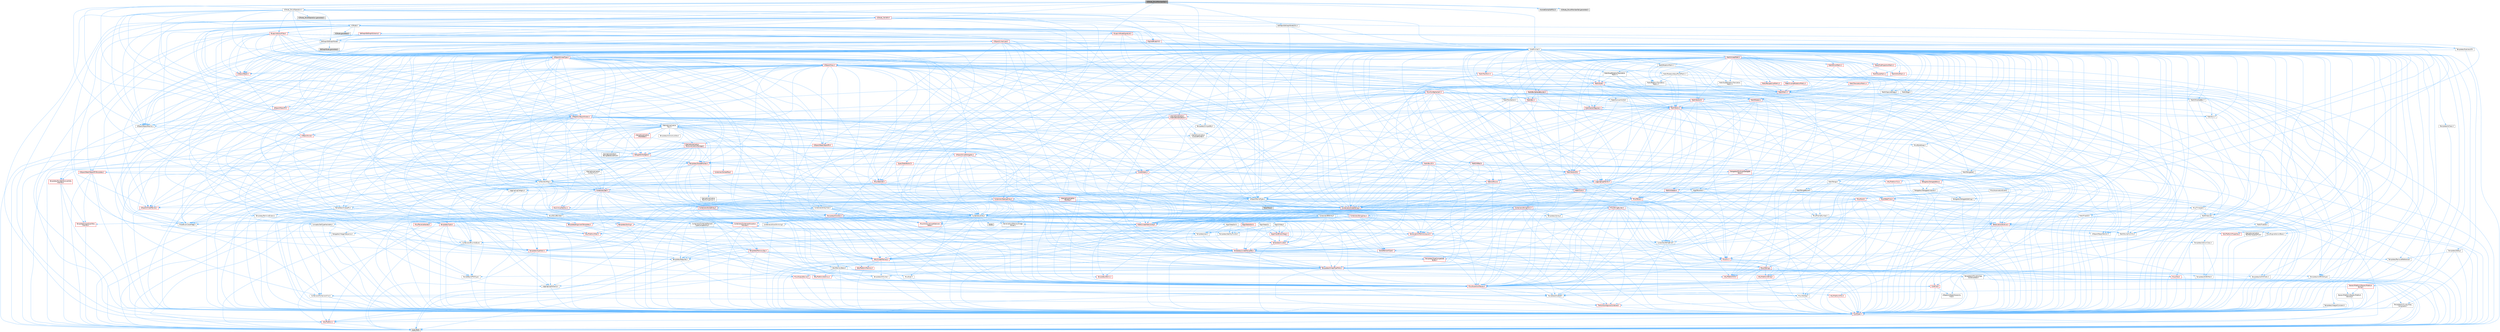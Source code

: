 digraph "K2Node_StructMemberGet.h"
{
 // INTERACTIVE_SVG=YES
 // LATEX_PDF_SIZE
  bgcolor="transparent";
  edge [fontname=Helvetica,fontsize=10,labelfontname=Helvetica,labelfontsize=10];
  node [fontname=Helvetica,fontsize=10,shape=box,height=0.2,width=0.4];
  Node1 [id="Node000001",label="K2Node_StructMemberGet.h",height=0.2,width=0.4,color="gray40", fillcolor="grey60", style="filled", fontcolor="black",tooltip=" "];
  Node1 -> Node2 [id="edge1_Node000001_Node000002",color="steelblue1",style="solid",tooltip=" "];
  Node2 [id="Node000002",label="Containers/Array.h",height=0.2,width=0.4,color="grey40", fillcolor="white", style="filled",URL="$df/dd0/Array_8h.html",tooltip=" "];
  Node2 -> Node3 [id="edge2_Node000002_Node000003",color="steelblue1",style="solid",tooltip=" "];
  Node3 [id="Node000003",label="CoreTypes.h",height=0.2,width=0.4,color="red", fillcolor="#FFF0F0", style="filled",URL="$dc/dec/CoreTypes_8h.html",tooltip=" "];
  Node3 -> Node4 [id="edge3_Node000003_Node000004",color="steelblue1",style="solid",tooltip=" "];
  Node4 [id="Node000004",label="HAL/Platform.h",height=0.2,width=0.4,color="red", fillcolor="#FFF0F0", style="filled",URL="$d9/dd0/Platform_8h.html",tooltip=" "];
  Node4 -> Node7 [id="edge4_Node000004_Node000007",color="steelblue1",style="solid",tooltip=" "];
  Node7 [id="Node000007",label="type_traits",height=0.2,width=0.4,color="grey60", fillcolor="#E0E0E0", style="filled",tooltip=" "];
  Node2 -> Node17 [id="edge5_Node000002_Node000017",color="steelblue1",style="solid",tooltip=" "];
  Node17 [id="Node000017",label="Misc/AssertionMacros.h",height=0.2,width=0.4,color="red", fillcolor="#FFF0F0", style="filled",URL="$d0/dfa/AssertionMacros_8h.html",tooltip=" "];
  Node17 -> Node3 [id="edge6_Node000017_Node000003",color="steelblue1",style="solid",tooltip=" "];
  Node17 -> Node4 [id="edge7_Node000017_Node000004",color="steelblue1",style="solid",tooltip=" "];
  Node17 -> Node18 [id="edge8_Node000017_Node000018",color="steelblue1",style="solid",tooltip=" "];
  Node18 [id="Node000018",label="HAL/PlatformMisc.h",height=0.2,width=0.4,color="red", fillcolor="#FFF0F0", style="filled",URL="$d0/df5/PlatformMisc_8h.html",tooltip=" "];
  Node18 -> Node3 [id="edge9_Node000018_Node000003",color="steelblue1",style="solid",tooltip=" "];
  Node17 -> Node54 [id="edge10_Node000017_Node000054",color="steelblue1",style="solid",tooltip=" "];
  Node54 [id="Node000054",label="Templates/EnableIf.h",height=0.2,width=0.4,color="grey40", fillcolor="white", style="filled",URL="$d7/d60/EnableIf_8h.html",tooltip=" "];
  Node54 -> Node3 [id="edge11_Node000054_Node000003",color="steelblue1",style="solid",tooltip=" "];
  Node17 -> Node60 [id="edge12_Node000017_Node000060",color="steelblue1",style="solid",tooltip=" "];
  Node60 [id="Node000060",label="Misc/VarArgs.h",height=0.2,width=0.4,color="grey40", fillcolor="white", style="filled",URL="$d5/d6f/VarArgs_8h.html",tooltip=" "];
  Node60 -> Node3 [id="edge13_Node000060_Node000003",color="steelblue1",style="solid",tooltip=" "];
  Node2 -> Node68 [id="edge14_Node000002_Node000068",color="steelblue1",style="solid",tooltip=" "];
  Node68 [id="Node000068",label="Misc/IntrusiveUnsetOptional\lState.h",height=0.2,width=0.4,color="red", fillcolor="#FFF0F0", style="filled",URL="$d2/d0a/IntrusiveUnsetOptionalState_8h.html",tooltip=" "];
  Node2 -> Node70 [id="edge15_Node000002_Node000070",color="steelblue1",style="solid",tooltip=" "];
  Node70 [id="Node000070",label="Misc/ReverseIterate.h",height=0.2,width=0.4,color="red", fillcolor="#FFF0F0", style="filled",URL="$db/de3/ReverseIterate_8h.html",tooltip=" "];
  Node70 -> Node4 [id="edge16_Node000070_Node000004",color="steelblue1",style="solid",tooltip=" "];
  Node2 -> Node72 [id="edge17_Node000002_Node000072",color="steelblue1",style="solid",tooltip=" "];
  Node72 [id="Node000072",label="HAL/UnrealMemory.h",height=0.2,width=0.4,color="red", fillcolor="#FFF0F0", style="filled",URL="$d9/d96/UnrealMemory_8h.html",tooltip=" "];
  Node72 -> Node3 [id="edge18_Node000072_Node000003",color="steelblue1",style="solid",tooltip=" "];
  Node72 -> Node76 [id="edge19_Node000072_Node000076",color="steelblue1",style="solid",tooltip=" "];
  Node76 [id="Node000076",label="HAL/MemoryBase.h",height=0.2,width=0.4,color="grey40", fillcolor="white", style="filled",URL="$d6/d9f/MemoryBase_8h.html",tooltip=" "];
  Node76 -> Node3 [id="edge20_Node000076_Node000003",color="steelblue1",style="solid",tooltip=" "];
  Node76 -> Node47 [id="edge21_Node000076_Node000047",color="steelblue1",style="solid",tooltip=" "];
  Node47 [id="Node000047",label="HAL/PlatformAtomics.h",height=0.2,width=0.4,color="red", fillcolor="#FFF0F0", style="filled",URL="$d3/d36/PlatformAtomics_8h.html",tooltip=" "];
  Node47 -> Node3 [id="edge22_Node000047_Node000003",color="steelblue1",style="solid",tooltip=" "];
  Node76 -> Node30 [id="edge23_Node000076_Node000030",color="steelblue1",style="solid",tooltip=" "];
  Node30 [id="Node000030",label="HAL/PlatformCrt.h",height=0.2,width=0.4,color="red", fillcolor="#FFF0F0", style="filled",URL="$d8/d75/PlatformCrt_8h.html",tooltip=" "];
  Node76 -> Node77 [id="edge24_Node000076_Node000077",color="steelblue1",style="solid",tooltip=" "];
  Node77 [id="Node000077",label="Misc/Exec.h",height=0.2,width=0.4,color="grey40", fillcolor="white", style="filled",URL="$de/ddb/Exec_8h.html",tooltip=" "];
  Node77 -> Node3 [id="edge25_Node000077_Node000003",color="steelblue1",style="solid",tooltip=" "];
  Node77 -> Node17 [id="edge26_Node000077_Node000017",color="steelblue1",style="solid",tooltip=" "];
  Node76 -> Node78 [id="edge27_Node000076_Node000078",color="steelblue1",style="solid",tooltip=" "];
  Node78 [id="Node000078",label="Misc/OutputDevice.h",height=0.2,width=0.4,color="red", fillcolor="#FFF0F0", style="filled",URL="$d7/d32/OutputDevice_8h.html",tooltip=" "];
  Node78 -> Node25 [id="edge28_Node000078_Node000025",color="steelblue1",style="solid",tooltip=" "];
  Node25 [id="Node000025",label="CoreFwd.h",height=0.2,width=0.4,color="red", fillcolor="#FFF0F0", style="filled",URL="$d1/d1e/CoreFwd_8h.html",tooltip=" "];
  Node25 -> Node3 [id="edge29_Node000025_Node000003",color="steelblue1",style="solid",tooltip=" "];
  Node25 -> Node26 [id="edge30_Node000025_Node000026",color="steelblue1",style="solid",tooltip=" "];
  Node26 [id="Node000026",label="Containers/ContainersFwd.h",height=0.2,width=0.4,color="grey40", fillcolor="white", style="filled",URL="$d4/d0a/ContainersFwd_8h.html",tooltip=" "];
  Node26 -> Node4 [id="edge31_Node000026_Node000004",color="steelblue1",style="solid",tooltip=" "];
  Node26 -> Node3 [id="edge32_Node000026_Node000003",color="steelblue1",style="solid",tooltip=" "];
  Node26 -> Node23 [id="edge33_Node000026_Node000023",color="steelblue1",style="solid",tooltip=" "];
  Node23 [id="Node000023",label="Traits/IsContiguousContainer.h",height=0.2,width=0.4,color="red", fillcolor="#FFF0F0", style="filled",URL="$d5/d3c/IsContiguousContainer_8h.html",tooltip=" "];
  Node23 -> Node3 [id="edge34_Node000023_Node000003",color="steelblue1",style="solid",tooltip=" "];
  Node25 -> Node28 [id="edge35_Node000025_Node000028",color="steelblue1",style="solid",tooltip=" "];
  Node28 [id="Node000028",label="UObject/UObjectHierarchy\lFwd.h",height=0.2,width=0.4,color="grey40", fillcolor="white", style="filled",URL="$d3/d13/UObjectHierarchyFwd_8h.html",tooltip=" "];
  Node78 -> Node3 [id="edge36_Node000078_Node000003",color="steelblue1",style="solid",tooltip=" "];
  Node78 -> Node79 [id="edge37_Node000078_Node000079",color="steelblue1",style="solid",tooltip=" "];
  Node79 [id="Node000079",label="Logging/LogVerbosity.h",height=0.2,width=0.4,color="grey40", fillcolor="white", style="filled",URL="$d2/d8f/LogVerbosity_8h.html",tooltip=" "];
  Node79 -> Node3 [id="edge38_Node000079_Node000003",color="steelblue1",style="solid",tooltip=" "];
  Node78 -> Node60 [id="edge39_Node000078_Node000060",color="steelblue1",style="solid",tooltip=" "];
  Node76 -> Node80 [id="edge40_Node000076_Node000080",color="steelblue1",style="solid",tooltip=" "];
  Node80 [id="Node000080",label="Templates/Atomic.h",height=0.2,width=0.4,color="red", fillcolor="#FFF0F0", style="filled",URL="$d3/d91/Atomic_8h.html",tooltip=" "];
  Node72 -> Node89 [id="edge41_Node000072_Node000089",color="steelblue1",style="solid",tooltip=" "];
  Node89 [id="Node000089",label="HAL/PlatformMemory.h",height=0.2,width=0.4,color="red", fillcolor="#FFF0F0", style="filled",URL="$de/d68/PlatformMemory_8h.html",tooltip=" "];
  Node89 -> Node3 [id="edge42_Node000089_Node000003",color="steelblue1",style="solid",tooltip=" "];
  Node72 -> Node92 [id="edge43_Node000072_Node000092",color="steelblue1",style="solid",tooltip=" "];
  Node92 [id="Node000092",label="Templates/IsPointer.h",height=0.2,width=0.4,color="grey40", fillcolor="white", style="filled",URL="$d7/d05/IsPointer_8h.html",tooltip=" "];
  Node92 -> Node3 [id="edge44_Node000092_Node000003",color="steelblue1",style="solid",tooltip=" "];
  Node2 -> Node93 [id="edge45_Node000002_Node000093",color="steelblue1",style="solid",tooltip=" "];
  Node93 [id="Node000093",label="Templates/UnrealTypeTraits.h",height=0.2,width=0.4,color="red", fillcolor="#FFF0F0", style="filled",URL="$d2/d2d/UnrealTypeTraits_8h.html",tooltip=" "];
  Node93 -> Node3 [id="edge46_Node000093_Node000003",color="steelblue1",style="solid",tooltip=" "];
  Node93 -> Node92 [id="edge47_Node000093_Node000092",color="steelblue1",style="solid",tooltip=" "];
  Node93 -> Node17 [id="edge48_Node000093_Node000017",color="steelblue1",style="solid",tooltip=" "];
  Node93 -> Node85 [id="edge49_Node000093_Node000085",color="steelblue1",style="solid",tooltip=" "];
  Node85 [id="Node000085",label="Templates/AndOrNot.h",height=0.2,width=0.4,color="grey40", fillcolor="white", style="filled",URL="$db/d0a/AndOrNot_8h.html",tooltip=" "];
  Node85 -> Node3 [id="edge50_Node000085_Node000003",color="steelblue1",style="solid",tooltip=" "];
  Node93 -> Node54 [id="edge51_Node000093_Node000054",color="steelblue1",style="solid",tooltip=" "];
  Node93 -> Node94 [id="edge52_Node000093_Node000094",color="steelblue1",style="solid",tooltip=" "];
  Node94 [id="Node000094",label="Templates/IsArithmetic.h",height=0.2,width=0.4,color="grey40", fillcolor="white", style="filled",URL="$d2/d5d/IsArithmetic_8h.html",tooltip=" "];
  Node94 -> Node3 [id="edge53_Node000094_Node000003",color="steelblue1",style="solid",tooltip=" "];
  Node93 -> Node96 [id="edge54_Node000093_Node000096",color="steelblue1",style="solid",tooltip=" "];
  Node96 [id="Node000096",label="Templates/IsPODType.h",height=0.2,width=0.4,color="grey40", fillcolor="white", style="filled",URL="$d7/db1/IsPODType_8h.html",tooltip=" "];
  Node96 -> Node3 [id="edge55_Node000096_Node000003",color="steelblue1",style="solid",tooltip=" "];
  Node93 -> Node97 [id="edge56_Node000093_Node000097",color="steelblue1",style="solid",tooltip=" "];
  Node97 [id="Node000097",label="Templates/IsUECoreType.h",height=0.2,width=0.4,color="grey40", fillcolor="white", style="filled",URL="$d1/db8/IsUECoreType_8h.html",tooltip=" "];
  Node97 -> Node3 [id="edge57_Node000097_Node000003",color="steelblue1",style="solid",tooltip=" "];
  Node97 -> Node7 [id="edge58_Node000097_Node000007",color="steelblue1",style="solid",tooltip=" "];
  Node93 -> Node86 [id="edge59_Node000093_Node000086",color="steelblue1",style="solid",tooltip=" "];
  Node86 [id="Node000086",label="Templates/IsTriviallyCopy\lConstructible.h",height=0.2,width=0.4,color="grey40", fillcolor="white", style="filled",URL="$d3/d78/IsTriviallyCopyConstructible_8h.html",tooltip=" "];
  Node86 -> Node3 [id="edge60_Node000086_Node000003",color="steelblue1",style="solid",tooltip=" "];
  Node86 -> Node7 [id="edge61_Node000086_Node000007",color="steelblue1",style="solid",tooltip=" "];
  Node2 -> Node98 [id="edge62_Node000002_Node000098",color="steelblue1",style="solid",tooltip=" "];
  Node98 [id="Node000098",label="Templates/UnrealTemplate.h",height=0.2,width=0.4,color="red", fillcolor="#FFF0F0", style="filled",URL="$d4/d24/UnrealTemplate_8h.html",tooltip=" "];
  Node98 -> Node3 [id="edge63_Node000098_Node000003",color="steelblue1",style="solid",tooltip=" "];
  Node98 -> Node92 [id="edge64_Node000098_Node000092",color="steelblue1",style="solid",tooltip=" "];
  Node98 -> Node72 [id="edge65_Node000098_Node000072",color="steelblue1",style="solid",tooltip=" "];
  Node98 -> Node93 [id="edge66_Node000098_Node000093",color="steelblue1",style="solid",tooltip=" "];
  Node98 -> Node101 [id="edge67_Node000098_Node000101",color="steelblue1",style="solid",tooltip=" "];
  Node101 [id="Node000101",label="Templates/RemoveReference.h",height=0.2,width=0.4,color="grey40", fillcolor="white", style="filled",URL="$da/dbe/RemoveReference_8h.html",tooltip=" "];
  Node101 -> Node3 [id="edge68_Node000101_Node000003",color="steelblue1",style="solid",tooltip=" "];
  Node98 -> Node62 [id="edge69_Node000098_Node000062",color="steelblue1",style="solid",tooltip=" "];
  Node62 [id="Node000062",label="Templates/Requires.h",height=0.2,width=0.4,color="grey40", fillcolor="white", style="filled",URL="$dc/d96/Requires_8h.html",tooltip=" "];
  Node62 -> Node54 [id="edge70_Node000062_Node000054",color="steelblue1",style="solid",tooltip=" "];
  Node62 -> Node7 [id="edge71_Node000062_Node000007",color="steelblue1",style="solid",tooltip=" "];
  Node98 -> Node102 [id="edge72_Node000098_Node000102",color="steelblue1",style="solid",tooltip=" "];
  Node102 [id="Node000102",label="Templates/TypeCompatible\lBytes.h",height=0.2,width=0.4,color="red", fillcolor="#FFF0F0", style="filled",URL="$df/d0a/TypeCompatibleBytes_8h.html",tooltip=" "];
  Node102 -> Node3 [id="edge73_Node000102_Node000003",color="steelblue1",style="solid",tooltip=" "];
  Node102 -> Node7 [id="edge74_Node000102_Node000007",color="steelblue1",style="solid",tooltip=" "];
  Node98 -> Node23 [id="edge75_Node000098_Node000023",color="steelblue1",style="solid",tooltip=" "];
  Node98 -> Node7 [id="edge76_Node000098_Node000007",color="steelblue1",style="solid",tooltip=" "];
  Node2 -> Node104 [id="edge77_Node000002_Node000104",color="steelblue1",style="solid",tooltip=" "];
  Node104 [id="Node000104",label="Containers/AllowShrinking.h",height=0.2,width=0.4,color="grey40", fillcolor="white", style="filled",URL="$d7/d1a/AllowShrinking_8h.html",tooltip=" "];
  Node104 -> Node3 [id="edge78_Node000104_Node000003",color="steelblue1",style="solid",tooltip=" "];
  Node2 -> Node105 [id="edge79_Node000002_Node000105",color="steelblue1",style="solid",tooltip=" "];
  Node105 [id="Node000105",label="Containers/ContainerAllocation\lPolicies.h",height=0.2,width=0.4,color="red", fillcolor="#FFF0F0", style="filled",URL="$d7/dff/ContainerAllocationPolicies_8h.html",tooltip=" "];
  Node105 -> Node3 [id="edge80_Node000105_Node000003",color="steelblue1",style="solid",tooltip=" "];
  Node105 -> Node105 [id="edge81_Node000105_Node000105",color="steelblue1",style="solid",tooltip=" "];
  Node105 -> Node107 [id="edge82_Node000105_Node000107",color="steelblue1",style="solid",tooltip=" "];
  Node107 [id="Node000107",label="HAL/PlatformMath.h",height=0.2,width=0.4,color="red", fillcolor="#FFF0F0", style="filled",URL="$dc/d53/PlatformMath_8h.html",tooltip=" "];
  Node107 -> Node3 [id="edge83_Node000107_Node000003",color="steelblue1",style="solid",tooltip=" "];
  Node105 -> Node72 [id="edge84_Node000105_Node000072",color="steelblue1",style="solid",tooltip=" "];
  Node105 -> Node40 [id="edge85_Node000105_Node000040",color="steelblue1",style="solid",tooltip=" "];
  Node40 [id="Node000040",label="Math/NumericLimits.h",height=0.2,width=0.4,color="grey40", fillcolor="white", style="filled",URL="$df/d1b/NumericLimits_8h.html",tooltip=" "];
  Node40 -> Node3 [id="edge86_Node000040_Node000003",color="steelblue1",style="solid",tooltip=" "];
  Node105 -> Node17 [id="edge87_Node000105_Node000017",color="steelblue1",style="solid",tooltip=" "];
  Node105 -> Node116 [id="edge88_Node000105_Node000116",color="steelblue1",style="solid",tooltip=" "];
  Node116 [id="Node000116",label="Templates/MemoryOps.h",height=0.2,width=0.4,color="red", fillcolor="#FFF0F0", style="filled",URL="$db/dea/MemoryOps_8h.html",tooltip=" "];
  Node116 -> Node3 [id="edge89_Node000116_Node000003",color="steelblue1",style="solid",tooltip=" "];
  Node116 -> Node72 [id="edge90_Node000116_Node000072",color="steelblue1",style="solid",tooltip=" "];
  Node116 -> Node87 [id="edge91_Node000116_Node000087",color="steelblue1",style="solid",tooltip=" "];
  Node87 [id="Node000087",label="Templates/IsTriviallyCopy\lAssignable.h",height=0.2,width=0.4,color="grey40", fillcolor="white", style="filled",URL="$d2/df2/IsTriviallyCopyAssignable_8h.html",tooltip=" "];
  Node87 -> Node3 [id="edge92_Node000087_Node000003",color="steelblue1",style="solid",tooltip=" "];
  Node87 -> Node7 [id="edge93_Node000087_Node000007",color="steelblue1",style="solid",tooltip=" "];
  Node116 -> Node86 [id="edge94_Node000116_Node000086",color="steelblue1",style="solid",tooltip=" "];
  Node116 -> Node62 [id="edge95_Node000116_Node000062",color="steelblue1",style="solid",tooltip=" "];
  Node116 -> Node93 [id="edge96_Node000116_Node000093",color="steelblue1",style="solid",tooltip=" "];
  Node116 -> Node7 [id="edge97_Node000116_Node000007",color="steelblue1",style="solid",tooltip=" "];
  Node105 -> Node102 [id="edge98_Node000105_Node000102",color="steelblue1",style="solid",tooltip=" "];
  Node105 -> Node7 [id="edge99_Node000105_Node000007",color="steelblue1",style="solid",tooltip=" "];
  Node2 -> Node117 [id="edge100_Node000002_Node000117",color="steelblue1",style="solid",tooltip=" "];
  Node117 [id="Node000117",label="Containers/ContainerElement\lTypeCompatibility.h",height=0.2,width=0.4,color="grey40", fillcolor="white", style="filled",URL="$df/ddf/ContainerElementTypeCompatibility_8h.html",tooltip=" "];
  Node117 -> Node3 [id="edge101_Node000117_Node000003",color="steelblue1",style="solid",tooltip=" "];
  Node117 -> Node93 [id="edge102_Node000117_Node000093",color="steelblue1",style="solid",tooltip=" "];
  Node2 -> Node118 [id="edge103_Node000002_Node000118",color="steelblue1",style="solid",tooltip=" "];
  Node118 [id="Node000118",label="Serialization/Archive.h",height=0.2,width=0.4,color="red", fillcolor="#FFF0F0", style="filled",URL="$d7/d3b/Archive_8h.html",tooltip=" "];
  Node118 -> Node25 [id="edge104_Node000118_Node000025",color="steelblue1",style="solid",tooltip=" "];
  Node118 -> Node3 [id="edge105_Node000118_Node000003",color="steelblue1",style="solid",tooltip=" "];
  Node118 -> Node119 [id="edge106_Node000118_Node000119",color="steelblue1",style="solid",tooltip=" "];
  Node119 [id="Node000119",label="HAL/PlatformProperties.h",height=0.2,width=0.4,color="red", fillcolor="#FFF0F0", style="filled",URL="$d9/db0/PlatformProperties_8h.html",tooltip=" "];
  Node119 -> Node3 [id="edge107_Node000119_Node000003",color="steelblue1",style="solid",tooltip=" "];
  Node118 -> Node122 [id="edge108_Node000118_Node000122",color="steelblue1",style="solid",tooltip=" "];
  Node122 [id="Node000122",label="Internationalization\l/TextNamespaceFwd.h",height=0.2,width=0.4,color="grey40", fillcolor="white", style="filled",URL="$d8/d97/TextNamespaceFwd_8h.html",tooltip=" "];
  Node122 -> Node3 [id="edge109_Node000122_Node000003",color="steelblue1",style="solid",tooltip=" "];
  Node118 -> Node17 [id="edge110_Node000118_Node000017",color="steelblue1",style="solid",tooltip=" "];
  Node118 -> Node123 [id="edge111_Node000118_Node000123",color="steelblue1",style="solid",tooltip=" "];
  Node123 [id="Node000123",label="Misc/EngineVersionBase.h",height=0.2,width=0.4,color="grey40", fillcolor="white", style="filled",URL="$d5/d2b/EngineVersionBase_8h.html",tooltip=" "];
  Node123 -> Node3 [id="edge112_Node000123_Node000003",color="steelblue1",style="solid",tooltip=" "];
  Node118 -> Node60 [id="edge113_Node000118_Node000060",color="steelblue1",style="solid",tooltip=" "];
  Node118 -> Node54 [id="edge114_Node000118_Node000054",color="steelblue1",style="solid",tooltip=" "];
  Node118 -> Node126 [id="edge115_Node000118_Node000126",color="steelblue1",style="solid",tooltip=" "];
  Node126 [id="Node000126",label="Templates/IsEnumClass.h",height=0.2,width=0.4,color="grey40", fillcolor="white", style="filled",URL="$d7/d15/IsEnumClass_8h.html",tooltip=" "];
  Node126 -> Node3 [id="edge116_Node000126_Node000003",color="steelblue1",style="solid",tooltip=" "];
  Node126 -> Node85 [id="edge117_Node000126_Node000085",color="steelblue1",style="solid",tooltip=" "];
  Node118 -> Node98 [id="edge118_Node000118_Node000098",color="steelblue1",style="solid",tooltip=" "];
  Node118 -> Node127 [id="edge119_Node000118_Node000127",color="steelblue1",style="solid",tooltip=" "];
  Node127 [id="Node000127",label="UObject/ObjectVersion.h",height=0.2,width=0.4,color="grey40", fillcolor="white", style="filled",URL="$da/d63/ObjectVersion_8h.html",tooltip=" "];
  Node127 -> Node3 [id="edge120_Node000127_Node000003",color="steelblue1",style="solid",tooltip=" "];
  Node2 -> Node128 [id="edge121_Node000002_Node000128",color="steelblue1",style="solid",tooltip=" "];
  Node128 [id="Node000128",label="Serialization/MemoryImage\lWriter.h",height=0.2,width=0.4,color="grey40", fillcolor="white", style="filled",URL="$d0/d08/MemoryImageWriter_8h.html",tooltip=" "];
  Node128 -> Node3 [id="edge122_Node000128_Node000003",color="steelblue1",style="solid",tooltip=" "];
  Node128 -> Node129 [id="edge123_Node000128_Node000129",color="steelblue1",style="solid",tooltip=" "];
  Node129 [id="Node000129",label="Serialization/MemoryLayout.h",height=0.2,width=0.4,color="red", fillcolor="#FFF0F0", style="filled",URL="$d7/d66/MemoryLayout_8h.html",tooltip=" "];
  Node129 -> Node132 [id="edge124_Node000129_Node000132",color="steelblue1",style="solid",tooltip=" "];
  Node132 [id="Node000132",label="Containers/EnumAsByte.h",height=0.2,width=0.4,color="grey40", fillcolor="white", style="filled",URL="$d6/d9a/EnumAsByte_8h.html",tooltip=" "];
  Node132 -> Node3 [id="edge125_Node000132_Node000003",color="steelblue1",style="solid",tooltip=" "];
  Node132 -> Node96 [id="edge126_Node000132_Node000096",color="steelblue1",style="solid",tooltip=" "];
  Node132 -> Node133 [id="edge127_Node000132_Node000133",color="steelblue1",style="solid",tooltip=" "];
  Node133 [id="Node000133",label="Templates/TypeHash.h",height=0.2,width=0.4,color="red", fillcolor="#FFF0F0", style="filled",URL="$d1/d62/TypeHash_8h.html",tooltip=" "];
  Node133 -> Node3 [id="edge128_Node000133_Node000003",color="steelblue1",style="solid",tooltip=" "];
  Node133 -> Node62 [id="edge129_Node000133_Node000062",color="steelblue1",style="solid",tooltip=" "];
  Node133 -> Node134 [id="edge130_Node000133_Node000134",color="steelblue1",style="solid",tooltip=" "];
  Node134 [id="Node000134",label="Misc/Crc.h",height=0.2,width=0.4,color="red", fillcolor="#FFF0F0", style="filled",URL="$d4/dd2/Crc_8h.html",tooltip=" "];
  Node134 -> Node3 [id="edge131_Node000134_Node000003",color="steelblue1",style="solid",tooltip=" "];
  Node134 -> Node74 [id="edge132_Node000134_Node000074",color="steelblue1",style="solid",tooltip=" "];
  Node74 [id="Node000074",label="HAL/PlatformString.h",height=0.2,width=0.4,color="red", fillcolor="#FFF0F0", style="filled",URL="$db/db5/PlatformString_8h.html",tooltip=" "];
  Node74 -> Node3 [id="edge133_Node000074_Node000003",color="steelblue1",style="solid",tooltip=" "];
  Node134 -> Node17 [id="edge134_Node000134_Node000017",color="steelblue1",style="solid",tooltip=" "];
  Node134 -> Node135 [id="edge135_Node000134_Node000135",color="steelblue1",style="solid",tooltip=" "];
  Node135 [id="Node000135",label="Misc/CString.h",height=0.2,width=0.4,color="red", fillcolor="#FFF0F0", style="filled",URL="$d2/d49/CString_8h.html",tooltip=" "];
  Node135 -> Node3 [id="edge136_Node000135_Node000003",color="steelblue1",style="solid",tooltip=" "];
  Node135 -> Node30 [id="edge137_Node000135_Node000030",color="steelblue1",style="solid",tooltip=" "];
  Node135 -> Node74 [id="edge138_Node000135_Node000074",color="steelblue1",style="solid",tooltip=" "];
  Node135 -> Node17 [id="edge139_Node000135_Node000017",color="steelblue1",style="solid",tooltip=" "];
  Node135 -> Node136 [id="edge140_Node000135_Node000136",color="steelblue1",style="solid",tooltip=" "];
  Node136 [id="Node000136",label="Misc/Char.h",height=0.2,width=0.4,color="red", fillcolor="#FFF0F0", style="filled",URL="$d0/d58/Char_8h.html",tooltip=" "];
  Node136 -> Node3 [id="edge141_Node000136_Node000003",color="steelblue1",style="solid",tooltip=" "];
  Node136 -> Node7 [id="edge142_Node000136_Node000007",color="steelblue1",style="solid",tooltip=" "];
  Node135 -> Node60 [id="edge143_Node000135_Node000060",color="steelblue1",style="solid",tooltip=" "];
  Node134 -> Node136 [id="edge144_Node000134_Node000136",color="steelblue1",style="solid",tooltip=" "];
  Node134 -> Node93 [id="edge145_Node000134_Node000093",color="steelblue1",style="solid",tooltip=" "];
  Node133 -> Node7 [id="edge146_Node000133_Node000007",color="steelblue1",style="solid",tooltip=" "];
  Node129 -> Node20 [id="edge147_Node000129_Node000020",color="steelblue1",style="solid",tooltip=" "];
  Node20 [id="Node000020",label="Containers/StringFwd.h",height=0.2,width=0.4,color="grey40", fillcolor="white", style="filled",URL="$df/d37/StringFwd_8h.html",tooltip=" "];
  Node20 -> Node3 [id="edge148_Node000020_Node000003",color="steelblue1",style="solid",tooltip=" "];
  Node20 -> Node21 [id="edge149_Node000020_Node000021",color="steelblue1",style="solid",tooltip=" "];
  Node21 [id="Node000021",label="Traits/ElementType.h",height=0.2,width=0.4,color="red", fillcolor="#FFF0F0", style="filled",URL="$d5/d4f/ElementType_8h.html",tooltip=" "];
  Node21 -> Node4 [id="edge150_Node000021_Node000004",color="steelblue1",style="solid",tooltip=" "];
  Node21 -> Node7 [id="edge151_Node000021_Node000007",color="steelblue1",style="solid",tooltip=" "];
  Node20 -> Node23 [id="edge152_Node000020_Node000023",color="steelblue1",style="solid",tooltip=" "];
  Node129 -> Node72 [id="edge153_Node000129_Node000072",color="steelblue1",style="solid",tooltip=" "];
  Node129 -> Node54 [id="edge154_Node000129_Node000054",color="steelblue1",style="solid",tooltip=" "];
  Node129 -> Node98 [id="edge155_Node000129_Node000098",color="steelblue1",style="solid",tooltip=" "];
  Node2 -> Node142 [id="edge156_Node000002_Node000142",color="steelblue1",style="solid",tooltip=" "];
  Node142 [id="Node000142",label="Algo/Heapify.h",height=0.2,width=0.4,color="grey40", fillcolor="white", style="filled",URL="$d0/d2a/Heapify_8h.html",tooltip=" "];
  Node142 -> Node143 [id="edge157_Node000142_Node000143",color="steelblue1",style="solid",tooltip=" "];
  Node143 [id="Node000143",label="Algo/Impl/BinaryHeap.h",height=0.2,width=0.4,color="red", fillcolor="#FFF0F0", style="filled",URL="$d7/da3/Algo_2Impl_2BinaryHeap_8h.html",tooltip=" "];
  Node143 -> Node144 [id="edge158_Node000143_Node000144",color="steelblue1",style="solid",tooltip=" "];
  Node144 [id="Node000144",label="Templates/Invoke.h",height=0.2,width=0.4,color="red", fillcolor="#FFF0F0", style="filled",URL="$d7/deb/Invoke_8h.html",tooltip=" "];
  Node144 -> Node3 [id="edge159_Node000144_Node000003",color="steelblue1",style="solid",tooltip=" "];
  Node144 -> Node98 [id="edge160_Node000144_Node000098",color="steelblue1",style="solid",tooltip=" "];
  Node144 -> Node7 [id="edge161_Node000144_Node000007",color="steelblue1",style="solid",tooltip=" "];
  Node143 -> Node7 [id="edge162_Node000143_Node000007",color="steelblue1",style="solid",tooltip=" "];
  Node142 -> Node148 [id="edge163_Node000142_Node000148",color="steelblue1",style="solid",tooltip=" "];
  Node148 [id="Node000148",label="Templates/IdentityFunctor.h",height=0.2,width=0.4,color="grey40", fillcolor="white", style="filled",URL="$d7/d2e/IdentityFunctor_8h.html",tooltip=" "];
  Node148 -> Node4 [id="edge164_Node000148_Node000004",color="steelblue1",style="solid",tooltip=" "];
  Node142 -> Node144 [id="edge165_Node000142_Node000144",color="steelblue1",style="solid",tooltip=" "];
  Node142 -> Node149 [id="edge166_Node000142_Node000149",color="steelblue1",style="solid",tooltip=" "];
  Node149 [id="Node000149",label="Templates/Less.h",height=0.2,width=0.4,color="grey40", fillcolor="white", style="filled",URL="$de/dc8/Less_8h.html",tooltip=" "];
  Node149 -> Node3 [id="edge167_Node000149_Node000003",color="steelblue1",style="solid",tooltip=" "];
  Node149 -> Node98 [id="edge168_Node000149_Node000098",color="steelblue1",style="solid",tooltip=" "];
  Node142 -> Node98 [id="edge169_Node000142_Node000098",color="steelblue1",style="solid",tooltip=" "];
  Node2 -> Node150 [id="edge170_Node000002_Node000150",color="steelblue1",style="solid",tooltip=" "];
  Node150 [id="Node000150",label="Algo/HeapSort.h",height=0.2,width=0.4,color="grey40", fillcolor="white", style="filled",URL="$d3/d92/HeapSort_8h.html",tooltip=" "];
  Node150 -> Node143 [id="edge171_Node000150_Node000143",color="steelblue1",style="solid",tooltip=" "];
  Node150 -> Node148 [id="edge172_Node000150_Node000148",color="steelblue1",style="solid",tooltip=" "];
  Node150 -> Node149 [id="edge173_Node000150_Node000149",color="steelblue1",style="solid",tooltip=" "];
  Node150 -> Node98 [id="edge174_Node000150_Node000098",color="steelblue1",style="solid",tooltip=" "];
  Node2 -> Node151 [id="edge175_Node000002_Node000151",color="steelblue1",style="solid",tooltip=" "];
  Node151 [id="Node000151",label="Algo/IsHeap.h",height=0.2,width=0.4,color="grey40", fillcolor="white", style="filled",URL="$de/d32/IsHeap_8h.html",tooltip=" "];
  Node151 -> Node143 [id="edge176_Node000151_Node000143",color="steelblue1",style="solid",tooltip=" "];
  Node151 -> Node148 [id="edge177_Node000151_Node000148",color="steelblue1",style="solid",tooltip=" "];
  Node151 -> Node144 [id="edge178_Node000151_Node000144",color="steelblue1",style="solid",tooltip=" "];
  Node151 -> Node149 [id="edge179_Node000151_Node000149",color="steelblue1",style="solid",tooltip=" "];
  Node151 -> Node98 [id="edge180_Node000151_Node000098",color="steelblue1",style="solid",tooltip=" "];
  Node2 -> Node143 [id="edge181_Node000002_Node000143",color="steelblue1",style="solid",tooltip=" "];
  Node2 -> Node152 [id="edge182_Node000002_Node000152",color="steelblue1",style="solid",tooltip=" "];
  Node152 [id="Node000152",label="Algo/StableSort.h",height=0.2,width=0.4,color="red", fillcolor="#FFF0F0", style="filled",URL="$d7/d3c/StableSort_8h.html",tooltip=" "];
  Node152 -> Node148 [id="edge183_Node000152_Node000148",color="steelblue1",style="solid",tooltip=" "];
  Node152 -> Node144 [id="edge184_Node000152_Node000144",color="steelblue1",style="solid",tooltip=" "];
  Node152 -> Node149 [id="edge185_Node000152_Node000149",color="steelblue1",style="solid",tooltip=" "];
  Node152 -> Node98 [id="edge186_Node000152_Node000098",color="steelblue1",style="solid",tooltip=" "];
  Node2 -> Node155 [id="edge187_Node000002_Node000155",color="steelblue1",style="solid",tooltip=" "];
  Node155 [id="Node000155",label="Concepts/GetTypeHashable.h",height=0.2,width=0.4,color="grey40", fillcolor="white", style="filled",URL="$d3/da2/GetTypeHashable_8h.html",tooltip=" "];
  Node155 -> Node3 [id="edge188_Node000155_Node000003",color="steelblue1",style="solid",tooltip=" "];
  Node155 -> Node133 [id="edge189_Node000155_Node000133",color="steelblue1",style="solid",tooltip=" "];
  Node2 -> Node148 [id="edge190_Node000002_Node000148",color="steelblue1",style="solid",tooltip=" "];
  Node2 -> Node144 [id="edge191_Node000002_Node000144",color="steelblue1",style="solid",tooltip=" "];
  Node2 -> Node149 [id="edge192_Node000002_Node000149",color="steelblue1",style="solid",tooltip=" "];
  Node2 -> Node156 [id="edge193_Node000002_Node000156",color="steelblue1",style="solid",tooltip=" "];
  Node156 [id="Node000156",label="Templates/LosesQualifiers\lFromTo.h",height=0.2,width=0.4,color="red", fillcolor="#FFF0F0", style="filled",URL="$d2/db3/LosesQualifiersFromTo_8h.html",tooltip=" "];
  Node156 -> Node7 [id="edge194_Node000156_Node000007",color="steelblue1",style="solid",tooltip=" "];
  Node2 -> Node62 [id="edge195_Node000002_Node000062",color="steelblue1",style="solid",tooltip=" "];
  Node2 -> Node157 [id="edge196_Node000002_Node000157",color="steelblue1",style="solid",tooltip=" "];
  Node157 [id="Node000157",label="Templates/Sorting.h",height=0.2,width=0.4,color="red", fillcolor="#FFF0F0", style="filled",URL="$d3/d9e/Sorting_8h.html",tooltip=" "];
  Node157 -> Node3 [id="edge197_Node000157_Node000003",color="steelblue1",style="solid",tooltip=" "];
  Node157 -> Node107 [id="edge198_Node000157_Node000107",color="steelblue1",style="solid",tooltip=" "];
  Node157 -> Node149 [id="edge199_Node000157_Node000149",color="steelblue1",style="solid",tooltip=" "];
  Node2 -> Node161 [id="edge200_Node000002_Node000161",color="steelblue1",style="solid",tooltip=" "];
  Node161 [id="Node000161",label="Templates/AlignmentTemplates.h",height=0.2,width=0.4,color="red", fillcolor="#FFF0F0", style="filled",URL="$dd/d32/AlignmentTemplates_8h.html",tooltip=" "];
  Node161 -> Node3 [id="edge201_Node000161_Node000003",color="steelblue1",style="solid",tooltip=" "];
  Node161 -> Node92 [id="edge202_Node000161_Node000092",color="steelblue1",style="solid",tooltip=" "];
  Node2 -> Node21 [id="edge203_Node000002_Node000021",color="steelblue1",style="solid",tooltip=" "];
  Node2 -> Node113 [id="edge204_Node000002_Node000113",color="steelblue1",style="solid",tooltip=" "];
  Node113 [id="Node000113",label="limits",height=0.2,width=0.4,color="grey60", fillcolor="#E0E0E0", style="filled",tooltip=" "];
  Node2 -> Node7 [id="edge205_Node000002_Node000007",color="steelblue1",style="solid",tooltip=" "];
  Node1 -> Node162 [id="edge206_Node000001_Node000162",color="steelblue1",style="solid",tooltip=" "];
  Node162 [id="Node000162",label="CoreMinimal.h",height=0.2,width=0.4,color="grey40", fillcolor="white", style="filled",URL="$d7/d67/CoreMinimal_8h.html",tooltip=" "];
  Node162 -> Node3 [id="edge207_Node000162_Node000003",color="steelblue1",style="solid",tooltip=" "];
  Node162 -> Node25 [id="edge208_Node000162_Node000025",color="steelblue1",style="solid",tooltip=" "];
  Node162 -> Node28 [id="edge209_Node000162_Node000028",color="steelblue1",style="solid",tooltip=" "];
  Node162 -> Node26 [id="edge210_Node000162_Node000026",color="steelblue1",style="solid",tooltip=" "];
  Node162 -> Node60 [id="edge211_Node000162_Node000060",color="steelblue1",style="solid",tooltip=" "];
  Node162 -> Node79 [id="edge212_Node000162_Node000079",color="steelblue1",style="solid",tooltip=" "];
  Node162 -> Node78 [id="edge213_Node000162_Node000078",color="steelblue1",style="solid",tooltip=" "];
  Node162 -> Node30 [id="edge214_Node000162_Node000030",color="steelblue1",style="solid",tooltip=" "];
  Node162 -> Node18 [id="edge215_Node000162_Node000018",color="steelblue1",style="solid",tooltip=" "];
  Node162 -> Node17 [id="edge216_Node000162_Node000017",color="steelblue1",style="solid",tooltip=" "];
  Node162 -> Node92 [id="edge217_Node000162_Node000092",color="steelblue1",style="solid",tooltip=" "];
  Node162 -> Node89 [id="edge218_Node000162_Node000089",color="steelblue1",style="solid",tooltip=" "];
  Node162 -> Node47 [id="edge219_Node000162_Node000047",color="steelblue1",style="solid",tooltip=" "];
  Node162 -> Node77 [id="edge220_Node000162_Node000077",color="steelblue1",style="solid",tooltip=" "];
  Node162 -> Node76 [id="edge221_Node000162_Node000076",color="steelblue1",style="solid",tooltip=" "];
  Node162 -> Node72 [id="edge222_Node000162_Node000072",color="steelblue1",style="solid",tooltip=" "];
  Node162 -> Node94 [id="edge223_Node000162_Node000094",color="steelblue1",style="solid",tooltip=" "];
  Node162 -> Node85 [id="edge224_Node000162_Node000085",color="steelblue1",style="solid",tooltip=" "];
  Node162 -> Node96 [id="edge225_Node000162_Node000096",color="steelblue1",style="solid",tooltip=" "];
  Node162 -> Node97 [id="edge226_Node000162_Node000097",color="steelblue1",style="solid",tooltip=" "];
  Node162 -> Node86 [id="edge227_Node000162_Node000086",color="steelblue1",style="solid",tooltip=" "];
  Node162 -> Node93 [id="edge228_Node000162_Node000093",color="steelblue1",style="solid",tooltip=" "];
  Node162 -> Node54 [id="edge229_Node000162_Node000054",color="steelblue1",style="solid",tooltip=" "];
  Node162 -> Node101 [id="edge230_Node000162_Node000101",color="steelblue1",style="solid",tooltip=" "];
  Node162 -> Node163 [id="edge231_Node000162_Node000163",color="steelblue1",style="solid",tooltip=" "];
  Node163 [id="Node000163",label="Templates/IntegralConstant.h",height=0.2,width=0.4,color="grey40", fillcolor="white", style="filled",URL="$db/d1b/IntegralConstant_8h.html",tooltip=" "];
  Node163 -> Node3 [id="edge232_Node000163_Node000003",color="steelblue1",style="solid",tooltip=" "];
  Node162 -> Node164 [id="edge233_Node000162_Node000164",color="steelblue1",style="solid",tooltip=" "];
  Node164 [id="Node000164",label="Templates/IsClass.h",height=0.2,width=0.4,color="grey40", fillcolor="white", style="filled",URL="$db/dcb/IsClass_8h.html",tooltip=" "];
  Node164 -> Node3 [id="edge234_Node000164_Node000003",color="steelblue1",style="solid",tooltip=" "];
  Node162 -> Node102 [id="edge235_Node000162_Node000102",color="steelblue1",style="solid",tooltip=" "];
  Node162 -> Node23 [id="edge236_Node000162_Node000023",color="steelblue1",style="solid",tooltip=" "];
  Node162 -> Node98 [id="edge237_Node000162_Node000098",color="steelblue1",style="solid",tooltip=" "];
  Node162 -> Node40 [id="edge238_Node000162_Node000040",color="steelblue1",style="solid",tooltip=" "];
  Node162 -> Node107 [id="edge239_Node000162_Node000107",color="steelblue1",style="solid",tooltip=" "];
  Node162 -> Node87 [id="edge240_Node000162_Node000087",color="steelblue1",style="solid",tooltip=" "];
  Node162 -> Node116 [id="edge241_Node000162_Node000116",color="steelblue1",style="solid",tooltip=" "];
  Node162 -> Node105 [id="edge242_Node000162_Node000105",color="steelblue1",style="solid",tooltip=" "];
  Node162 -> Node126 [id="edge243_Node000162_Node000126",color="steelblue1",style="solid",tooltip=" "];
  Node162 -> Node119 [id="edge244_Node000162_Node000119",color="steelblue1",style="solid",tooltip=" "];
  Node162 -> Node123 [id="edge245_Node000162_Node000123",color="steelblue1",style="solid",tooltip=" "];
  Node162 -> Node122 [id="edge246_Node000162_Node000122",color="steelblue1",style="solid",tooltip=" "];
  Node162 -> Node118 [id="edge247_Node000162_Node000118",color="steelblue1",style="solid",tooltip=" "];
  Node162 -> Node149 [id="edge248_Node000162_Node000149",color="steelblue1",style="solid",tooltip=" "];
  Node162 -> Node157 [id="edge249_Node000162_Node000157",color="steelblue1",style="solid",tooltip=" "];
  Node162 -> Node136 [id="edge250_Node000162_Node000136",color="steelblue1",style="solid",tooltip=" "];
  Node162 -> Node165 [id="edge251_Node000162_Node000165",color="steelblue1",style="solid",tooltip=" "];
  Node165 [id="Node000165",label="GenericPlatform/GenericPlatform\lStricmp.h",height=0.2,width=0.4,color="grey40", fillcolor="white", style="filled",URL="$d2/d86/GenericPlatformStricmp_8h.html",tooltip=" "];
  Node165 -> Node3 [id="edge252_Node000165_Node000003",color="steelblue1",style="solid",tooltip=" "];
  Node162 -> Node166 [id="edge253_Node000162_Node000166",color="steelblue1",style="solid",tooltip=" "];
  Node166 [id="Node000166",label="GenericPlatform/GenericPlatform\lString.h",height=0.2,width=0.4,color="red", fillcolor="#FFF0F0", style="filled",URL="$dd/d20/GenericPlatformString_8h.html",tooltip=" "];
  Node166 -> Node3 [id="edge254_Node000166_Node000003",color="steelblue1",style="solid",tooltip=" "];
  Node166 -> Node165 [id="edge255_Node000166_Node000165",color="steelblue1",style="solid",tooltip=" "];
  Node166 -> Node54 [id="edge256_Node000166_Node000054",color="steelblue1",style="solid",tooltip=" "];
  Node166 -> Node7 [id="edge257_Node000166_Node000007",color="steelblue1",style="solid",tooltip=" "];
  Node162 -> Node74 [id="edge258_Node000162_Node000074",color="steelblue1",style="solid",tooltip=" "];
  Node162 -> Node135 [id="edge259_Node000162_Node000135",color="steelblue1",style="solid",tooltip=" "];
  Node162 -> Node134 [id="edge260_Node000162_Node000134",color="steelblue1",style="solid",tooltip=" "];
  Node162 -> Node160 [id="edge261_Node000162_Node000160",color="steelblue1",style="solid",tooltip=" "];
  Node160 [id="Node000160",label="Math/UnrealMathUtility.h",height=0.2,width=0.4,color="red", fillcolor="#FFF0F0", style="filled",URL="$db/db8/UnrealMathUtility_8h.html",tooltip=" "];
  Node160 -> Node3 [id="edge262_Node000160_Node000003",color="steelblue1",style="solid",tooltip=" "];
  Node160 -> Node17 [id="edge263_Node000160_Node000017",color="steelblue1",style="solid",tooltip=" "];
  Node160 -> Node107 [id="edge264_Node000160_Node000107",color="steelblue1",style="solid",tooltip=" "];
  Node160 -> Node62 [id="edge265_Node000160_Node000062",color="steelblue1",style="solid",tooltip=" "];
  Node162 -> Node169 [id="edge266_Node000162_Node000169",color="steelblue1",style="solid",tooltip=" "];
  Node169 [id="Node000169",label="Containers/UnrealString.h",height=0.2,width=0.4,color="red", fillcolor="#FFF0F0", style="filled",URL="$d5/dba/UnrealString_8h.html",tooltip=" "];
  Node162 -> Node2 [id="edge267_Node000162_Node000002",color="steelblue1",style="solid",tooltip=" "];
  Node162 -> Node173 [id="edge268_Node000162_Node000173",color="steelblue1",style="solid",tooltip=" "];
  Node173 [id="Node000173",label="Misc/FrameNumber.h",height=0.2,width=0.4,color="grey40", fillcolor="white", style="filled",URL="$dd/dbd/FrameNumber_8h.html",tooltip=" "];
  Node173 -> Node3 [id="edge269_Node000173_Node000003",color="steelblue1",style="solid",tooltip=" "];
  Node173 -> Node40 [id="edge270_Node000173_Node000040",color="steelblue1",style="solid",tooltip=" "];
  Node173 -> Node160 [id="edge271_Node000173_Node000160",color="steelblue1",style="solid",tooltip=" "];
  Node173 -> Node54 [id="edge272_Node000173_Node000054",color="steelblue1",style="solid",tooltip=" "];
  Node173 -> Node93 [id="edge273_Node000173_Node000093",color="steelblue1",style="solid",tooltip=" "];
  Node162 -> Node174 [id="edge274_Node000162_Node000174",color="steelblue1",style="solid",tooltip=" "];
  Node174 [id="Node000174",label="Misc/Timespan.h",height=0.2,width=0.4,color="grey40", fillcolor="white", style="filled",URL="$da/dd9/Timespan_8h.html",tooltip=" "];
  Node174 -> Node3 [id="edge275_Node000174_Node000003",color="steelblue1",style="solid",tooltip=" "];
  Node174 -> Node175 [id="edge276_Node000174_Node000175",color="steelblue1",style="solid",tooltip=" "];
  Node175 [id="Node000175",label="Math/Interval.h",height=0.2,width=0.4,color="grey40", fillcolor="white", style="filled",URL="$d1/d55/Interval_8h.html",tooltip=" "];
  Node175 -> Node3 [id="edge277_Node000175_Node000003",color="steelblue1",style="solid",tooltip=" "];
  Node175 -> Node94 [id="edge278_Node000175_Node000094",color="steelblue1",style="solid",tooltip=" "];
  Node175 -> Node93 [id="edge279_Node000175_Node000093",color="steelblue1",style="solid",tooltip=" "];
  Node175 -> Node40 [id="edge280_Node000175_Node000040",color="steelblue1",style="solid",tooltip=" "];
  Node175 -> Node160 [id="edge281_Node000175_Node000160",color="steelblue1",style="solid",tooltip=" "];
  Node174 -> Node160 [id="edge282_Node000174_Node000160",color="steelblue1",style="solid",tooltip=" "];
  Node174 -> Node17 [id="edge283_Node000174_Node000017",color="steelblue1",style="solid",tooltip=" "];
  Node162 -> Node176 [id="edge284_Node000162_Node000176",color="steelblue1",style="solid",tooltip=" "];
  Node176 [id="Node000176",label="Containers/StringConv.h",height=0.2,width=0.4,color="red", fillcolor="#FFF0F0", style="filled",URL="$d3/ddf/StringConv_8h.html",tooltip=" "];
  Node176 -> Node3 [id="edge285_Node000176_Node000003",color="steelblue1",style="solid",tooltip=" "];
  Node176 -> Node17 [id="edge286_Node000176_Node000017",color="steelblue1",style="solid",tooltip=" "];
  Node176 -> Node105 [id="edge287_Node000176_Node000105",color="steelblue1",style="solid",tooltip=" "];
  Node176 -> Node2 [id="edge288_Node000176_Node000002",color="steelblue1",style="solid",tooltip=" "];
  Node176 -> Node135 [id="edge289_Node000176_Node000135",color="steelblue1",style="solid",tooltip=" "];
  Node176 -> Node177 [id="edge290_Node000176_Node000177",color="steelblue1",style="solid",tooltip=" "];
  Node177 [id="Node000177",label="Templates/IsArray.h",height=0.2,width=0.4,color="grey40", fillcolor="white", style="filled",URL="$d8/d8d/IsArray_8h.html",tooltip=" "];
  Node177 -> Node3 [id="edge291_Node000177_Node000003",color="steelblue1",style="solid",tooltip=" "];
  Node176 -> Node98 [id="edge292_Node000176_Node000098",color="steelblue1",style="solid",tooltip=" "];
  Node176 -> Node93 [id="edge293_Node000176_Node000093",color="steelblue1",style="solid",tooltip=" "];
  Node176 -> Node21 [id="edge294_Node000176_Node000021",color="steelblue1",style="solid",tooltip=" "];
  Node176 -> Node23 [id="edge295_Node000176_Node000023",color="steelblue1",style="solid",tooltip=" "];
  Node176 -> Node7 [id="edge296_Node000176_Node000007",color="steelblue1",style="solid",tooltip=" "];
  Node162 -> Node178 [id="edge297_Node000162_Node000178",color="steelblue1",style="solid",tooltip=" "];
  Node178 [id="Node000178",label="UObject/UnrealNames.h",height=0.2,width=0.4,color="red", fillcolor="#FFF0F0", style="filled",URL="$d8/db1/UnrealNames_8h.html",tooltip=" "];
  Node178 -> Node3 [id="edge298_Node000178_Node000003",color="steelblue1",style="solid",tooltip=" "];
  Node162 -> Node180 [id="edge299_Node000162_Node000180",color="steelblue1",style="solid",tooltip=" "];
  Node180 [id="Node000180",label="UObject/NameTypes.h",height=0.2,width=0.4,color="grey40", fillcolor="white", style="filled",URL="$d6/d35/NameTypes_8h.html",tooltip=" "];
  Node180 -> Node3 [id="edge300_Node000180_Node000003",color="steelblue1",style="solid",tooltip=" "];
  Node180 -> Node17 [id="edge301_Node000180_Node000017",color="steelblue1",style="solid",tooltip=" "];
  Node180 -> Node72 [id="edge302_Node000180_Node000072",color="steelblue1",style="solid",tooltip=" "];
  Node180 -> Node93 [id="edge303_Node000180_Node000093",color="steelblue1",style="solid",tooltip=" "];
  Node180 -> Node98 [id="edge304_Node000180_Node000098",color="steelblue1",style="solid",tooltip=" "];
  Node180 -> Node169 [id="edge305_Node000180_Node000169",color="steelblue1",style="solid",tooltip=" "];
  Node180 -> Node181 [id="edge306_Node000180_Node000181",color="steelblue1",style="solid",tooltip=" "];
  Node181 [id="Node000181",label="HAL/CriticalSection.h",height=0.2,width=0.4,color="red", fillcolor="#FFF0F0", style="filled",URL="$d6/d90/CriticalSection_8h.html",tooltip=" "];
  Node180 -> Node176 [id="edge307_Node000180_Node000176",color="steelblue1",style="solid",tooltip=" "];
  Node180 -> Node20 [id="edge308_Node000180_Node000020",color="steelblue1",style="solid",tooltip=" "];
  Node180 -> Node178 [id="edge309_Node000180_Node000178",color="steelblue1",style="solid",tooltip=" "];
  Node180 -> Node80 [id="edge310_Node000180_Node000080",color="steelblue1",style="solid",tooltip=" "];
  Node180 -> Node129 [id="edge311_Node000180_Node000129",color="steelblue1",style="solid",tooltip=" "];
  Node180 -> Node68 [id="edge312_Node000180_Node000068",color="steelblue1",style="solid",tooltip=" "];
  Node180 -> Node184 [id="edge313_Node000180_Node000184",color="steelblue1",style="solid",tooltip=" "];
  Node184 [id="Node000184",label="Misc/StringBuilder.h",height=0.2,width=0.4,color="red", fillcolor="#FFF0F0", style="filled",URL="$d4/d52/StringBuilder_8h.html",tooltip=" "];
  Node184 -> Node20 [id="edge314_Node000184_Node000020",color="steelblue1",style="solid",tooltip=" "];
  Node184 -> Node185 [id="edge315_Node000184_Node000185",color="steelblue1",style="solid",tooltip=" "];
  Node185 [id="Node000185",label="Containers/StringView.h",height=0.2,width=0.4,color="red", fillcolor="#FFF0F0", style="filled",URL="$dd/dea/StringView_8h.html",tooltip=" "];
  Node185 -> Node3 [id="edge316_Node000185_Node000003",color="steelblue1",style="solid",tooltip=" "];
  Node185 -> Node20 [id="edge317_Node000185_Node000020",color="steelblue1",style="solid",tooltip=" "];
  Node185 -> Node72 [id="edge318_Node000185_Node000072",color="steelblue1",style="solid",tooltip=" "];
  Node185 -> Node40 [id="edge319_Node000185_Node000040",color="steelblue1",style="solid",tooltip=" "];
  Node185 -> Node160 [id="edge320_Node000185_Node000160",color="steelblue1",style="solid",tooltip=" "];
  Node185 -> Node134 [id="edge321_Node000185_Node000134",color="steelblue1",style="solid",tooltip=" "];
  Node185 -> Node135 [id="edge322_Node000185_Node000135",color="steelblue1",style="solid",tooltip=" "];
  Node185 -> Node70 [id="edge323_Node000185_Node000070",color="steelblue1",style="solid",tooltip=" "];
  Node185 -> Node62 [id="edge324_Node000185_Node000062",color="steelblue1",style="solid",tooltip=" "];
  Node185 -> Node98 [id="edge325_Node000185_Node000098",color="steelblue1",style="solid",tooltip=" "];
  Node185 -> Node21 [id="edge326_Node000185_Node000021",color="steelblue1",style="solid",tooltip=" "];
  Node185 -> Node23 [id="edge327_Node000185_Node000023",color="steelblue1",style="solid",tooltip=" "];
  Node185 -> Node7 [id="edge328_Node000185_Node000007",color="steelblue1",style="solid",tooltip=" "];
  Node184 -> Node3 [id="edge329_Node000184_Node000003",color="steelblue1",style="solid",tooltip=" "];
  Node184 -> Node74 [id="edge330_Node000184_Node000074",color="steelblue1",style="solid",tooltip=" "];
  Node184 -> Node72 [id="edge331_Node000184_Node000072",color="steelblue1",style="solid",tooltip=" "];
  Node184 -> Node17 [id="edge332_Node000184_Node000017",color="steelblue1",style="solid",tooltip=" "];
  Node184 -> Node135 [id="edge333_Node000184_Node000135",color="steelblue1",style="solid",tooltip=" "];
  Node184 -> Node54 [id="edge334_Node000184_Node000054",color="steelblue1",style="solid",tooltip=" "];
  Node184 -> Node62 [id="edge335_Node000184_Node000062",color="steelblue1",style="solid",tooltip=" "];
  Node184 -> Node98 [id="edge336_Node000184_Node000098",color="steelblue1",style="solid",tooltip=" "];
  Node184 -> Node93 [id="edge337_Node000184_Node000093",color="steelblue1",style="solid",tooltip=" "];
  Node184 -> Node23 [id="edge338_Node000184_Node000023",color="steelblue1",style="solid",tooltip=" "];
  Node184 -> Node7 [id="edge339_Node000184_Node000007",color="steelblue1",style="solid",tooltip=" "];
  Node180 -> Node53 [id="edge340_Node000180_Node000053",color="steelblue1",style="solid",tooltip=" "];
  Node53 [id="Node000053",label="Trace/Trace.h",height=0.2,width=0.4,color="grey60", fillcolor="#E0E0E0", style="filled",tooltip=" "];
  Node162 -> Node188 [id="edge341_Node000162_Node000188",color="steelblue1",style="solid",tooltip=" "];
  Node188 [id="Node000188",label="Misc/Parse.h",height=0.2,width=0.4,color="red", fillcolor="#FFF0F0", style="filled",URL="$dc/d71/Parse_8h.html",tooltip=" "];
  Node188 -> Node20 [id="edge342_Node000188_Node000020",color="steelblue1",style="solid",tooltip=" "];
  Node188 -> Node169 [id="edge343_Node000188_Node000169",color="steelblue1",style="solid",tooltip=" "];
  Node188 -> Node3 [id="edge344_Node000188_Node000003",color="steelblue1",style="solid",tooltip=" "];
  Node188 -> Node30 [id="edge345_Node000188_Node000030",color="steelblue1",style="solid",tooltip=" "];
  Node188 -> Node42 [id="edge346_Node000188_Node000042",color="steelblue1",style="solid",tooltip=" "];
  Node42 [id="Node000042",label="Misc/EnumClassFlags.h",height=0.2,width=0.4,color="grey40", fillcolor="white", style="filled",URL="$d8/de7/EnumClassFlags_8h.html",tooltip=" "];
  Node188 -> Node189 [id="edge347_Node000188_Node000189",color="steelblue1",style="solid",tooltip=" "];
  Node189 [id="Node000189",label="Templates/Function.h",height=0.2,width=0.4,color="red", fillcolor="#FFF0F0", style="filled",URL="$df/df5/Function_8h.html",tooltip=" "];
  Node189 -> Node3 [id="edge348_Node000189_Node000003",color="steelblue1",style="solid",tooltip=" "];
  Node189 -> Node17 [id="edge349_Node000189_Node000017",color="steelblue1",style="solid",tooltip=" "];
  Node189 -> Node68 [id="edge350_Node000189_Node000068",color="steelblue1",style="solid",tooltip=" "];
  Node189 -> Node72 [id="edge351_Node000189_Node000072",color="steelblue1",style="solid",tooltip=" "];
  Node189 -> Node93 [id="edge352_Node000189_Node000093",color="steelblue1",style="solid",tooltip=" "];
  Node189 -> Node144 [id="edge353_Node000189_Node000144",color="steelblue1",style="solid",tooltip=" "];
  Node189 -> Node98 [id="edge354_Node000189_Node000098",color="steelblue1",style="solid",tooltip=" "];
  Node189 -> Node62 [id="edge355_Node000189_Node000062",color="steelblue1",style="solid",tooltip=" "];
  Node189 -> Node160 [id="edge356_Node000189_Node000160",color="steelblue1",style="solid",tooltip=" "];
  Node189 -> Node7 [id="edge357_Node000189_Node000007",color="steelblue1",style="solid",tooltip=" "];
  Node162 -> Node161 [id="edge358_Node000162_Node000161",color="steelblue1",style="solid",tooltip=" "];
  Node162 -> Node191 [id="edge359_Node000162_Node000191",color="steelblue1",style="solid",tooltip=" "];
  Node191 [id="Node000191",label="Misc/StructBuilder.h",height=0.2,width=0.4,color="grey40", fillcolor="white", style="filled",URL="$d9/db3/StructBuilder_8h.html",tooltip=" "];
  Node191 -> Node3 [id="edge360_Node000191_Node000003",color="steelblue1",style="solid",tooltip=" "];
  Node191 -> Node160 [id="edge361_Node000191_Node000160",color="steelblue1",style="solid",tooltip=" "];
  Node191 -> Node161 [id="edge362_Node000191_Node000161",color="steelblue1",style="solid",tooltip=" "];
  Node162 -> Node109 [id="edge363_Node000162_Node000109",color="steelblue1",style="solid",tooltip=" "];
  Node109 [id="Node000109",label="Templates/Decay.h",height=0.2,width=0.4,color="grey40", fillcolor="white", style="filled",URL="$dd/d0f/Decay_8h.html",tooltip=" "];
  Node109 -> Node3 [id="edge364_Node000109_Node000003",color="steelblue1",style="solid",tooltip=" "];
  Node109 -> Node101 [id="edge365_Node000109_Node000101",color="steelblue1",style="solid",tooltip=" "];
  Node109 -> Node7 [id="edge366_Node000109_Node000007",color="steelblue1",style="solid",tooltip=" "];
  Node162 -> Node192 [id="edge367_Node000162_Node000192",color="steelblue1",style="solid",tooltip=" "];
  Node192 [id="Node000192",label="Templates/PointerIsConvertible\lFromTo.h",height=0.2,width=0.4,color="red", fillcolor="#FFF0F0", style="filled",URL="$d6/d65/PointerIsConvertibleFromTo_8h.html",tooltip=" "];
  Node192 -> Node3 [id="edge368_Node000192_Node000003",color="steelblue1",style="solid",tooltip=" "];
  Node192 -> Node156 [id="edge369_Node000192_Node000156",color="steelblue1",style="solid",tooltip=" "];
  Node192 -> Node7 [id="edge370_Node000192_Node000007",color="steelblue1",style="solid",tooltip=" "];
  Node162 -> Node144 [id="edge371_Node000162_Node000144",color="steelblue1",style="solid",tooltip=" "];
  Node162 -> Node189 [id="edge372_Node000162_Node000189",color="steelblue1",style="solid",tooltip=" "];
  Node162 -> Node133 [id="edge373_Node000162_Node000133",color="steelblue1",style="solid",tooltip=" "];
  Node162 -> Node193 [id="edge374_Node000162_Node000193",color="steelblue1",style="solid",tooltip=" "];
  Node193 [id="Node000193",label="Containers/ScriptArray.h",height=0.2,width=0.4,color="red", fillcolor="#FFF0F0", style="filled",URL="$dc/daf/ScriptArray_8h.html",tooltip=" "];
  Node193 -> Node3 [id="edge375_Node000193_Node000003",color="steelblue1",style="solid",tooltip=" "];
  Node193 -> Node17 [id="edge376_Node000193_Node000017",color="steelblue1",style="solid",tooltip=" "];
  Node193 -> Node72 [id="edge377_Node000193_Node000072",color="steelblue1",style="solid",tooltip=" "];
  Node193 -> Node104 [id="edge378_Node000193_Node000104",color="steelblue1",style="solid",tooltip=" "];
  Node193 -> Node105 [id="edge379_Node000193_Node000105",color="steelblue1",style="solid",tooltip=" "];
  Node193 -> Node2 [id="edge380_Node000193_Node000002",color="steelblue1",style="solid",tooltip=" "];
  Node162 -> Node194 [id="edge381_Node000162_Node000194",color="steelblue1",style="solid",tooltip=" "];
  Node194 [id="Node000194",label="Containers/BitArray.h",height=0.2,width=0.4,color="grey40", fillcolor="white", style="filled",URL="$d1/de4/BitArray_8h.html",tooltip=" "];
  Node194 -> Node105 [id="edge382_Node000194_Node000105",color="steelblue1",style="solid",tooltip=" "];
  Node194 -> Node3 [id="edge383_Node000194_Node000003",color="steelblue1",style="solid",tooltip=" "];
  Node194 -> Node47 [id="edge384_Node000194_Node000047",color="steelblue1",style="solid",tooltip=" "];
  Node194 -> Node72 [id="edge385_Node000194_Node000072",color="steelblue1",style="solid",tooltip=" "];
  Node194 -> Node160 [id="edge386_Node000194_Node000160",color="steelblue1",style="solid",tooltip=" "];
  Node194 -> Node17 [id="edge387_Node000194_Node000017",color="steelblue1",style="solid",tooltip=" "];
  Node194 -> Node42 [id="edge388_Node000194_Node000042",color="steelblue1",style="solid",tooltip=" "];
  Node194 -> Node118 [id="edge389_Node000194_Node000118",color="steelblue1",style="solid",tooltip=" "];
  Node194 -> Node128 [id="edge390_Node000194_Node000128",color="steelblue1",style="solid",tooltip=" "];
  Node194 -> Node129 [id="edge391_Node000194_Node000129",color="steelblue1",style="solid",tooltip=" "];
  Node194 -> Node54 [id="edge392_Node000194_Node000054",color="steelblue1",style="solid",tooltip=" "];
  Node194 -> Node144 [id="edge393_Node000194_Node000144",color="steelblue1",style="solid",tooltip=" "];
  Node194 -> Node98 [id="edge394_Node000194_Node000098",color="steelblue1",style="solid",tooltip=" "];
  Node194 -> Node93 [id="edge395_Node000194_Node000093",color="steelblue1",style="solid",tooltip=" "];
  Node162 -> Node195 [id="edge396_Node000162_Node000195",color="steelblue1",style="solid",tooltip=" "];
  Node195 [id="Node000195",label="Containers/SparseArray.h",height=0.2,width=0.4,color="red", fillcolor="#FFF0F0", style="filled",URL="$d5/dbf/SparseArray_8h.html",tooltip=" "];
  Node195 -> Node3 [id="edge397_Node000195_Node000003",color="steelblue1",style="solid",tooltip=" "];
  Node195 -> Node17 [id="edge398_Node000195_Node000017",color="steelblue1",style="solid",tooltip=" "];
  Node195 -> Node72 [id="edge399_Node000195_Node000072",color="steelblue1",style="solid",tooltip=" "];
  Node195 -> Node93 [id="edge400_Node000195_Node000093",color="steelblue1",style="solid",tooltip=" "];
  Node195 -> Node98 [id="edge401_Node000195_Node000098",color="steelblue1",style="solid",tooltip=" "];
  Node195 -> Node105 [id="edge402_Node000195_Node000105",color="steelblue1",style="solid",tooltip=" "];
  Node195 -> Node149 [id="edge403_Node000195_Node000149",color="steelblue1",style="solid",tooltip=" "];
  Node195 -> Node2 [id="edge404_Node000195_Node000002",color="steelblue1",style="solid",tooltip=" "];
  Node195 -> Node160 [id="edge405_Node000195_Node000160",color="steelblue1",style="solid",tooltip=" "];
  Node195 -> Node193 [id="edge406_Node000195_Node000193",color="steelblue1",style="solid",tooltip=" "];
  Node195 -> Node194 [id="edge407_Node000195_Node000194",color="steelblue1",style="solid",tooltip=" "];
  Node195 -> Node128 [id="edge408_Node000195_Node000128",color="steelblue1",style="solid",tooltip=" "];
  Node195 -> Node169 [id="edge409_Node000195_Node000169",color="steelblue1",style="solid",tooltip=" "];
  Node195 -> Node68 [id="edge410_Node000195_Node000068",color="steelblue1",style="solid",tooltip=" "];
  Node162 -> Node211 [id="edge411_Node000162_Node000211",color="steelblue1",style="solid",tooltip=" "];
  Node211 [id="Node000211",label="Containers/Set.h",height=0.2,width=0.4,color="red", fillcolor="#FFF0F0", style="filled",URL="$d4/d45/Set_8h.html",tooltip=" "];
  Node211 -> Node105 [id="edge412_Node000211_Node000105",color="steelblue1",style="solid",tooltip=" "];
  Node211 -> Node117 [id="edge413_Node000211_Node000117",color="steelblue1",style="solid",tooltip=" "];
  Node211 -> Node195 [id="edge414_Node000211_Node000195",color="steelblue1",style="solid",tooltip=" "];
  Node211 -> Node26 [id="edge415_Node000211_Node000026",color="steelblue1",style="solid",tooltip=" "];
  Node211 -> Node160 [id="edge416_Node000211_Node000160",color="steelblue1",style="solid",tooltip=" "];
  Node211 -> Node17 [id="edge417_Node000211_Node000017",color="steelblue1",style="solid",tooltip=" "];
  Node211 -> Node191 [id="edge418_Node000211_Node000191",color="steelblue1",style="solid",tooltip=" "];
  Node211 -> Node128 [id="edge419_Node000211_Node000128",color="steelblue1",style="solid",tooltip=" "];
  Node211 -> Node189 [id="edge420_Node000211_Node000189",color="steelblue1",style="solid",tooltip=" "];
  Node211 -> Node157 [id="edge421_Node000211_Node000157",color="steelblue1",style="solid",tooltip=" "];
  Node211 -> Node133 [id="edge422_Node000211_Node000133",color="steelblue1",style="solid",tooltip=" "];
  Node211 -> Node98 [id="edge423_Node000211_Node000098",color="steelblue1",style="solid",tooltip=" "];
  Node211 -> Node7 [id="edge424_Node000211_Node000007",color="steelblue1",style="solid",tooltip=" "];
  Node162 -> Node214 [id="edge425_Node000162_Node000214",color="steelblue1",style="solid",tooltip=" "];
  Node214 [id="Node000214",label="Algo/Reverse.h",height=0.2,width=0.4,color="grey40", fillcolor="white", style="filled",URL="$d5/d93/Reverse_8h.html",tooltip=" "];
  Node214 -> Node3 [id="edge426_Node000214_Node000003",color="steelblue1",style="solid",tooltip=" "];
  Node214 -> Node98 [id="edge427_Node000214_Node000098",color="steelblue1",style="solid",tooltip=" "];
  Node162 -> Node215 [id="edge428_Node000162_Node000215",color="steelblue1",style="solid",tooltip=" "];
  Node215 [id="Node000215",label="Containers/Map.h",height=0.2,width=0.4,color="grey40", fillcolor="white", style="filled",URL="$df/d79/Map_8h.html",tooltip=" "];
  Node215 -> Node3 [id="edge429_Node000215_Node000003",color="steelblue1",style="solid",tooltip=" "];
  Node215 -> Node214 [id="edge430_Node000215_Node000214",color="steelblue1",style="solid",tooltip=" "];
  Node215 -> Node117 [id="edge431_Node000215_Node000117",color="steelblue1",style="solid",tooltip=" "];
  Node215 -> Node211 [id="edge432_Node000215_Node000211",color="steelblue1",style="solid",tooltip=" "];
  Node215 -> Node169 [id="edge433_Node000215_Node000169",color="steelblue1",style="solid",tooltip=" "];
  Node215 -> Node17 [id="edge434_Node000215_Node000017",color="steelblue1",style="solid",tooltip=" "];
  Node215 -> Node191 [id="edge435_Node000215_Node000191",color="steelblue1",style="solid",tooltip=" "];
  Node215 -> Node189 [id="edge436_Node000215_Node000189",color="steelblue1",style="solid",tooltip=" "];
  Node215 -> Node157 [id="edge437_Node000215_Node000157",color="steelblue1",style="solid",tooltip=" "];
  Node215 -> Node216 [id="edge438_Node000215_Node000216",color="steelblue1",style="solid",tooltip=" "];
  Node216 [id="Node000216",label="Templates/Tuple.h",height=0.2,width=0.4,color="red", fillcolor="#FFF0F0", style="filled",URL="$d2/d4f/Tuple_8h.html",tooltip=" "];
  Node216 -> Node3 [id="edge439_Node000216_Node000003",color="steelblue1",style="solid",tooltip=" "];
  Node216 -> Node98 [id="edge440_Node000216_Node000098",color="steelblue1",style="solid",tooltip=" "];
  Node216 -> Node217 [id="edge441_Node000216_Node000217",color="steelblue1",style="solid",tooltip=" "];
  Node217 [id="Node000217",label="Delegates/IntegerSequence.h",height=0.2,width=0.4,color="grey40", fillcolor="white", style="filled",URL="$d2/dcc/IntegerSequence_8h.html",tooltip=" "];
  Node217 -> Node3 [id="edge442_Node000217_Node000003",color="steelblue1",style="solid",tooltip=" "];
  Node216 -> Node144 [id="edge443_Node000216_Node000144",color="steelblue1",style="solid",tooltip=" "];
  Node216 -> Node129 [id="edge444_Node000216_Node000129",color="steelblue1",style="solid",tooltip=" "];
  Node216 -> Node62 [id="edge445_Node000216_Node000062",color="steelblue1",style="solid",tooltip=" "];
  Node216 -> Node133 [id="edge446_Node000216_Node000133",color="steelblue1",style="solid",tooltip=" "];
  Node216 -> Node7 [id="edge447_Node000216_Node000007",color="steelblue1",style="solid",tooltip=" "];
  Node215 -> Node98 [id="edge448_Node000215_Node000098",color="steelblue1",style="solid",tooltip=" "];
  Node215 -> Node93 [id="edge449_Node000215_Node000093",color="steelblue1",style="solid",tooltip=" "];
  Node215 -> Node7 [id="edge450_Node000215_Node000007",color="steelblue1",style="solid",tooltip=" "];
  Node162 -> Node219 [id="edge451_Node000162_Node000219",color="steelblue1",style="solid",tooltip=" "];
  Node219 [id="Node000219",label="Math/IntPoint.h",height=0.2,width=0.4,color="red", fillcolor="#FFF0F0", style="filled",URL="$d3/df7/IntPoint_8h.html",tooltip=" "];
  Node219 -> Node3 [id="edge452_Node000219_Node000003",color="steelblue1",style="solid",tooltip=" "];
  Node219 -> Node17 [id="edge453_Node000219_Node000017",color="steelblue1",style="solid",tooltip=" "];
  Node219 -> Node188 [id="edge454_Node000219_Node000188",color="steelblue1",style="solid",tooltip=" "];
  Node219 -> Node160 [id="edge455_Node000219_Node000160",color="steelblue1",style="solid",tooltip=" "];
  Node219 -> Node169 [id="edge456_Node000219_Node000169",color="steelblue1",style="solid",tooltip=" "];
  Node219 -> Node133 [id="edge457_Node000219_Node000133",color="steelblue1",style="solid",tooltip=" "];
  Node162 -> Node221 [id="edge458_Node000162_Node000221",color="steelblue1",style="solid",tooltip=" "];
  Node221 [id="Node000221",label="Math/IntVector.h",height=0.2,width=0.4,color="red", fillcolor="#FFF0F0", style="filled",URL="$d7/d44/IntVector_8h.html",tooltip=" "];
  Node221 -> Node3 [id="edge459_Node000221_Node000003",color="steelblue1",style="solid",tooltip=" "];
  Node221 -> Node134 [id="edge460_Node000221_Node000134",color="steelblue1",style="solid",tooltip=" "];
  Node221 -> Node188 [id="edge461_Node000221_Node000188",color="steelblue1",style="solid",tooltip=" "];
  Node221 -> Node160 [id="edge462_Node000221_Node000160",color="steelblue1",style="solid",tooltip=" "];
  Node221 -> Node169 [id="edge463_Node000221_Node000169",color="steelblue1",style="solid",tooltip=" "];
  Node162 -> Node222 [id="edge464_Node000162_Node000222",color="steelblue1",style="solid",tooltip=" "];
  Node222 [id="Node000222",label="Logging/LogCategory.h",height=0.2,width=0.4,color="grey40", fillcolor="white", style="filled",URL="$d9/d36/LogCategory_8h.html",tooltip=" "];
  Node222 -> Node3 [id="edge465_Node000222_Node000003",color="steelblue1",style="solid",tooltip=" "];
  Node222 -> Node79 [id="edge466_Node000222_Node000079",color="steelblue1",style="solid",tooltip=" "];
  Node222 -> Node180 [id="edge467_Node000222_Node000180",color="steelblue1",style="solid",tooltip=" "];
  Node162 -> Node223 [id="edge468_Node000162_Node000223",color="steelblue1",style="solid",tooltip=" "];
  Node223 [id="Node000223",label="Logging/LogMacros.h",height=0.2,width=0.4,color="red", fillcolor="#FFF0F0", style="filled",URL="$d0/d16/LogMacros_8h.html",tooltip=" "];
  Node223 -> Node169 [id="edge469_Node000223_Node000169",color="steelblue1",style="solid",tooltip=" "];
  Node223 -> Node3 [id="edge470_Node000223_Node000003",color="steelblue1",style="solid",tooltip=" "];
  Node223 -> Node222 [id="edge471_Node000223_Node000222",color="steelblue1",style="solid",tooltip=" "];
  Node223 -> Node79 [id="edge472_Node000223_Node000079",color="steelblue1",style="solid",tooltip=" "];
  Node223 -> Node17 [id="edge473_Node000223_Node000017",color="steelblue1",style="solid",tooltip=" "];
  Node223 -> Node60 [id="edge474_Node000223_Node000060",color="steelblue1",style="solid",tooltip=" "];
  Node223 -> Node54 [id="edge475_Node000223_Node000054",color="steelblue1",style="solid",tooltip=" "];
  Node223 -> Node7 [id="edge476_Node000223_Node000007",color="steelblue1",style="solid",tooltip=" "];
  Node162 -> Node226 [id="edge477_Node000162_Node000226",color="steelblue1",style="solid",tooltip=" "];
  Node226 [id="Node000226",label="Math/Vector2D.h",height=0.2,width=0.4,color="red", fillcolor="#FFF0F0", style="filled",URL="$d3/db0/Vector2D_8h.html",tooltip=" "];
  Node226 -> Node3 [id="edge478_Node000226_Node000003",color="steelblue1",style="solid",tooltip=" "];
  Node226 -> Node17 [id="edge479_Node000226_Node000017",color="steelblue1",style="solid",tooltip=" "];
  Node226 -> Node134 [id="edge480_Node000226_Node000134",color="steelblue1",style="solid",tooltip=" "];
  Node226 -> Node160 [id="edge481_Node000226_Node000160",color="steelblue1",style="solid",tooltip=" "];
  Node226 -> Node169 [id="edge482_Node000226_Node000169",color="steelblue1",style="solid",tooltip=" "];
  Node226 -> Node188 [id="edge483_Node000226_Node000188",color="steelblue1",style="solid",tooltip=" "];
  Node226 -> Node219 [id="edge484_Node000226_Node000219",color="steelblue1",style="solid",tooltip=" "];
  Node226 -> Node223 [id="edge485_Node000226_Node000223",color="steelblue1",style="solid",tooltip=" "];
  Node226 -> Node7 [id="edge486_Node000226_Node000007",color="steelblue1",style="solid",tooltip=" "];
  Node162 -> Node230 [id="edge487_Node000162_Node000230",color="steelblue1",style="solid",tooltip=" "];
  Node230 [id="Node000230",label="Math/IntRect.h",height=0.2,width=0.4,color="red", fillcolor="#FFF0F0", style="filled",URL="$d7/d53/IntRect_8h.html",tooltip=" "];
  Node230 -> Node3 [id="edge488_Node000230_Node000003",color="steelblue1",style="solid",tooltip=" "];
  Node230 -> Node160 [id="edge489_Node000230_Node000160",color="steelblue1",style="solid",tooltip=" "];
  Node230 -> Node169 [id="edge490_Node000230_Node000169",color="steelblue1",style="solid",tooltip=" "];
  Node230 -> Node219 [id="edge491_Node000230_Node000219",color="steelblue1",style="solid",tooltip=" "];
  Node230 -> Node226 [id="edge492_Node000230_Node000226",color="steelblue1",style="solid",tooltip=" "];
  Node162 -> Node231 [id="edge493_Node000162_Node000231",color="steelblue1",style="solid",tooltip=" "];
  Node231 [id="Node000231",label="Misc/ByteSwap.h",height=0.2,width=0.4,color="grey40", fillcolor="white", style="filled",URL="$dc/dd7/ByteSwap_8h.html",tooltip=" "];
  Node231 -> Node3 [id="edge494_Node000231_Node000003",color="steelblue1",style="solid",tooltip=" "];
  Node231 -> Node30 [id="edge495_Node000231_Node000030",color="steelblue1",style="solid",tooltip=" "];
  Node162 -> Node132 [id="edge496_Node000162_Node000132",color="steelblue1",style="solid",tooltip=" "];
  Node162 -> Node232 [id="edge497_Node000162_Node000232",color="steelblue1",style="solid",tooltip=" "];
  Node232 [id="Node000232",label="HAL/PlatformTLS.h",height=0.2,width=0.4,color="red", fillcolor="#FFF0F0", style="filled",URL="$d0/def/PlatformTLS_8h.html",tooltip=" "];
  Node232 -> Node3 [id="edge498_Node000232_Node000003",color="steelblue1",style="solid",tooltip=" "];
  Node162 -> Node235 [id="edge499_Node000162_Node000235",color="steelblue1",style="solid",tooltip=" "];
  Node235 [id="Node000235",label="CoreGlobals.h",height=0.2,width=0.4,color="red", fillcolor="#FFF0F0", style="filled",URL="$d5/d8c/CoreGlobals_8h.html",tooltip=" "];
  Node235 -> Node169 [id="edge500_Node000235_Node000169",color="steelblue1",style="solid",tooltip=" "];
  Node235 -> Node3 [id="edge501_Node000235_Node000003",color="steelblue1",style="solid",tooltip=" "];
  Node235 -> Node232 [id="edge502_Node000235_Node000232",color="steelblue1",style="solid",tooltip=" "];
  Node235 -> Node223 [id="edge503_Node000235_Node000223",color="steelblue1",style="solid",tooltip=" "];
  Node235 -> Node42 [id="edge504_Node000235_Node000042",color="steelblue1",style="solid",tooltip=" "];
  Node235 -> Node78 [id="edge505_Node000235_Node000078",color="steelblue1",style="solid",tooltip=" "];
  Node235 -> Node80 [id="edge506_Node000235_Node000080",color="steelblue1",style="solid",tooltip=" "];
  Node235 -> Node180 [id="edge507_Node000235_Node000180",color="steelblue1",style="solid",tooltip=" "];
  Node162 -> Node236 [id="edge508_Node000162_Node000236",color="steelblue1",style="solid",tooltip=" "];
  Node236 [id="Node000236",label="Templates/SharedPointer.h",height=0.2,width=0.4,color="red", fillcolor="#FFF0F0", style="filled",URL="$d2/d17/SharedPointer_8h.html",tooltip=" "];
  Node236 -> Node3 [id="edge509_Node000236_Node000003",color="steelblue1",style="solid",tooltip=" "];
  Node236 -> Node68 [id="edge510_Node000236_Node000068",color="steelblue1",style="solid",tooltip=" "];
  Node236 -> Node192 [id="edge511_Node000236_Node000192",color="steelblue1",style="solid",tooltip=" "];
  Node236 -> Node17 [id="edge512_Node000236_Node000017",color="steelblue1",style="solid",tooltip=" "];
  Node236 -> Node72 [id="edge513_Node000236_Node000072",color="steelblue1",style="solid",tooltip=" "];
  Node236 -> Node2 [id="edge514_Node000236_Node000002",color="steelblue1",style="solid",tooltip=" "];
  Node236 -> Node215 [id="edge515_Node000236_Node000215",color="steelblue1",style="solid",tooltip=" "];
  Node236 -> Node235 [id="edge516_Node000236_Node000235",color="steelblue1",style="solid",tooltip=" "];
  Node162 -> Node241 [id="edge517_Node000162_Node000241",color="steelblue1",style="solid",tooltip=" "];
  Node241 [id="Node000241",label="Internationalization\l/CulturePointer.h",height=0.2,width=0.4,color="grey40", fillcolor="white", style="filled",URL="$d6/dbe/CulturePointer_8h.html",tooltip=" "];
  Node241 -> Node3 [id="edge518_Node000241_Node000003",color="steelblue1",style="solid",tooltip=" "];
  Node241 -> Node236 [id="edge519_Node000241_Node000236",color="steelblue1",style="solid",tooltip=" "];
  Node162 -> Node242 [id="edge520_Node000162_Node000242",color="steelblue1",style="solid",tooltip=" "];
  Node242 [id="Node000242",label="UObject/WeakObjectPtrTemplates.h",height=0.2,width=0.4,color="red", fillcolor="#FFF0F0", style="filled",URL="$d8/d3b/WeakObjectPtrTemplates_8h.html",tooltip=" "];
  Node242 -> Node3 [id="edge521_Node000242_Node000003",color="steelblue1",style="solid",tooltip=" "];
  Node242 -> Node156 [id="edge522_Node000242_Node000156",color="steelblue1",style="solid",tooltip=" "];
  Node242 -> Node62 [id="edge523_Node000242_Node000062",color="steelblue1",style="solid",tooltip=" "];
  Node242 -> Node215 [id="edge524_Node000242_Node000215",color="steelblue1",style="solid",tooltip=" "];
  Node242 -> Node7 [id="edge525_Node000242_Node000007",color="steelblue1",style="solid",tooltip=" "];
  Node162 -> Node245 [id="edge526_Node000162_Node000245",color="steelblue1",style="solid",tooltip=" "];
  Node245 [id="Node000245",label="Delegates/DelegateSettings.h",height=0.2,width=0.4,color="grey40", fillcolor="white", style="filled",URL="$d0/d97/DelegateSettings_8h.html",tooltip=" "];
  Node245 -> Node3 [id="edge527_Node000245_Node000003",color="steelblue1",style="solid",tooltip=" "];
  Node162 -> Node246 [id="edge528_Node000162_Node000246",color="steelblue1",style="solid",tooltip=" "];
  Node246 [id="Node000246",label="Delegates/IDelegateInstance.h",height=0.2,width=0.4,color="grey40", fillcolor="white", style="filled",URL="$d2/d10/IDelegateInstance_8h.html",tooltip=" "];
  Node246 -> Node3 [id="edge529_Node000246_Node000003",color="steelblue1",style="solid",tooltip=" "];
  Node246 -> Node133 [id="edge530_Node000246_Node000133",color="steelblue1",style="solid",tooltip=" "];
  Node246 -> Node180 [id="edge531_Node000246_Node000180",color="steelblue1",style="solid",tooltip=" "];
  Node246 -> Node245 [id="edge532_Node000246_Node000245",color="steelblue1",style="solid",tooltip=" "];
  Node162 -> Node247 [id="edge533_Node000162_Node000247",color="steelblue1",style="solid",tooltip=" "];
  Node247 [id="Node000247",label="Delegates/DelegateBase.h",height=0.2,width=0.4,color="red", fillcolor="#FFF0F0", style="filled",URL="$da/d67/DelegateBase_8h.html",tooltip=" "];
  Node247 -> Node3 [id="edge534_Node000247_Node000003",color="steelblue1",style="solid",tooltip=" "];
  Node247 -> Node105 [id="edge535_Node000247_Node000105",color="steelblue1",style="solid",tooltip=" "];
  Node247 -> Node160 [id="edge536_Node000247_Node000160",color="steelblue1",style="solid",tooltip=" "];
  Node247 -> Node180 [id="edge537_Node000247_Node000180",color="steelblue1",style="solid",tooltip=" "];
  Node247 -> Node245 [id="edge538_Node000247_Node000245",color="steelblue1",style="solid",tooltip=" "];
  Node247 -> Node246 [id="edge539_Node000247_Node000246",color="steelblue1",style="solid",tooltip=" "];
  Node162 -> Node255 [id="edge540_Node000162_Node000255",color="steelblue1",style="solid",tooltip=" "];
  Node255 [id="Node000255",label="Delegates/MulticastDelegate\lBase.h",height=0.2,width=0.4,color="red", fillcolor="#FFF0F0", style="filled",URL="$db/d16/MulticastDelegateBase_8h.html",tooltip=" "];
  Node255 -> Node3 [id="edge541_Node000255_Node000003",color="steelblue1",style="solid",tooltip=" "];
  Node255 -> Node105 [id="edge542_Node000255_Node000105",color="steelblue1",style="solid",tooltip=" "];
  Node255 -> Node2 [id="edge543_Node000255_Node000002",color="steelblue1",style="solid",tooltip=" "];
  Node255 -> Node160 [id="edge544_Node000255_Node000160",color="steelblue1",style="solid",tooltip=" "];
  Node255 -> Node246 [id="edge545_Node000255_Node000246",color="steelblue1",style="solid",tooltip=" "];
  Node255 -> Node247 [id="edge546_Node000255_Node000247",color="steelblue1",style="solid",tooltip=" "];
  Node162 -> Node217 [id="edge547_Node000162_Node000217",color="steelblue1",style="solid",tooltip=" "];
  Node162 -> Node216 [id="edge548_Node000162_Node000216",color="steelblue1",style="solid",tooltip=" "];
  Node162 -> Node256 [id="edge549_Node000162_Node000256",color="steelblue1",style="solid",tooltip=" "];
  Node256 [id="Node000256",label="UObject/ScriptDelegates.h",height=0.2,width=0.4,color="red", fillcolor="#FFF0F0", style="filled",URL="$de/d81/ScriptDelegates_8h.html",tooltip=" "];
  Node256 -> Node2 [id="edge550_Node000256_Node000002",color="steelblue1",style="solid",tooltip=" "];
  Node256 -> Node105 [id="edge551_Node000256_Node000105",color="steelblue1",style="solid",tooltip=" "];
  Node256 -> Node169 [id="edge552_Node000256_Node000169",color="steelblue1",style="solid",tooltip=" "];
  Node256 -> Node17 [id="edge553_Node000256_Node000017",color="steelblue1",style="solid",tooltip=" "];
  Node256 -> Node236 [id="edge554_Node000256_Node000236",color="steelblue1",style="solid",tooltip=" "];
  Node256 -> Node133 [id="edge555_Node000256_Node000133",color="steelblue1",style="solid",tooltip=" "];
  Node256 -> Node93 [id="edge556_Node000256_Node000093",color="steelblue1",style="solid",tooltip=" "];
  Node256 -> Node180 [id="edge557_Node000256_Node000180",color="steelblue1",style="solid",tooltip=" "];
  Node162 -> Node258 [id="edge558_Node000162_Node000258",color="steelblue1",style="solid",tooltip=" "];
  Node258 [id="Node000258",label="Delegates/Delegate.h",height=0.2,width=0.4,color="red", fillcolor="#FFF0F0", style="filled",URL="$d4/d80/Delegate_8h.html",tooltip=" "];
  Node258 -> Node3 [id="edge559_Node000258_Node000003",color="steelblue1",style="solid",tooltip=" "];
  Node258 -> Node17 [id="edge560_Node000258_Node000017",color="steelblue1",style="solid",tooltip=" "];
  Node258 -> Node180 [id="edge561_Node000258_Node000180",color="steelblue1",style="solid",tooltip=" "];
  Node258 -> Node236 [id="edge562_Node000258_Node000236",color="steelblue1",style="solid",tooltip=" "];
  Node258 -> Node242 [id="edge563_Node000258_Node000242",color="steelblue1",style="solid",tooltip=" "];
  Node258 -> Node255 [id="edge564_Node000258_Node000255",color="steelblue1",style="solid",tooltip=" "];
  Node258 -> Node217 [id="edge565_Node000258_Node000217",color="steelblue1",style="solid",tooltip=" "];
  Node162 -> Node263 [id="edge566_Node000162_Node000263",color="steelblue1",style="solid",tooltip=" "];
  Node263 [id="Node000263",label="Internationalization\l/TextLocalizationManager.h",height=0.2,width=0.4,color="red", fillcolor="#FFF0F0", style="filled",URL="$d5/d2e/TextLocalizationManager_8h.html",tooltip=" "];
  Node263 -> Node2 [id="edge567_Node000263_Node000002",color="steelblue1",style="solid",tooltip=" "];
  Node263 -> Node187 [id="edge568_Node000263_Node000187",color="steelblue1",style="solid",tooltip=" "];
  Node187 [id="Node000187",label="Containers/ArrayView.h",height=0.2,width=0.4,color="grey40", fillcolor="white", style="filled",URL="$d7/df4/ArrayView_8h.html",tooltip=" "];
  Node187 -> Node3 [id="edge569_Node000187_Node000003",color="steelblue1",style="solid",tooltip=" "];
  Node187 -> Node26 [id="edge570_Node000187_Node000026",color="steelblue1",style="solid",tooltip=" "];
  Node187 -> Node17 [id="edge571_Node000187_Node000017",color="steelblue1",style="solid",tooltip=" "];
  Node187 -> Node70 [id="edge572_Node000187_Node000070",color="steelblue1",style="solid",tooltip=" "];
  Node187 -> Node68 [id="edge573_Node000187_Node000068",color="steelblue1",style="solid",tooltip=" "];
  Node187 -> Node144 [id="edge574_Node000187_Node000144",color="steelblue1",style="solid",tooltip=" "];
  Node187 -> Node93 [id="edge575_Node000187_Node000093",color="steelblue1",style="solid",tooltip=" "];
  Node187 -> Node21 [id="edge576_Node000187_Node000021",color="steelblue1",style="solid",tooltip=" "];
  Node187 -> Node2 [id="edge577_Node000187_Node000002",color="steelblue1",style="solid",tooltip=" "];
  Node187 -> Node160 [id="edge578_Node000187_Node000160",color="steelblue1",style="solid",tooltip=" "];
  Node187 -> Node7 [id="edge579_Node000187_Node000007",color="steelblue1",style="solid",tooltip=" "];
  Node263 -> Node105 [id="edge580_Node000263_Node000105",color="steelblue1",style="solid",tooltip=" "];
  Node263 -> Node215 [id="edge581_Node000263_Node000215",color="steelblue1",style="solid",tooltip=" "];
  Node263 -> Node211 [id="edge582_Node000263_Node000211",color="steelblue1",style="solid",tooltip=" "];
  Node263 -> Node169 [id="edge583_Node000263_Node000169",color="steelblue1",style="solid",tooltip=" "];
  Node263 -> Node3 [id="edge584_Node000263_Node000003",color="steelblue1",style="solid",tooltip=" "];
  Node263 -> Node258 [id="edge585_Node000263_Node000258",color="steelblue1",style="solid",tooltip=" "];
  Node263 -> Node181 [id="edge586_Node000263_Node000181",color="steelblue1",style="solid",tooltip=" "];
  Node263 -> Node266 [id="edge587_Node000263_Node000266",color="steelblue1",style="solid",tooltip=" "];
  Node266 [id="Node000266",label="Internationalization\l/LocKeyFuncs.h",height=0.2,width=0.4,color="grey40", fillcolor="white", style="filled",URL="$dd/d46/LocKeyFuncs_8h.html",tooltip=" "];
  Node266 -> Node3 [id="edge588_Node000266_Node000003",color="steelblue1",style="solid",tooltip=" "];
  Node266 -> Node211 [id="edge589_Node000266_Node000211",color="steelblue1",style="solid",tooltip=" "];
  Node266 -> Node215 [id="edge590_Node000266_Node000215",color="steelblue1",style="solid",tooltip=" "];
  Node263 -> Node269 [id="edge591_Node000263_Node000269",color="steelblue1",style="solid",tooltip=" "];
  Node269 [id="Node000269",label="Internationalization\l/TextKey.h",height=0.2,width=0.4,color="red", fillcolor="#FFF0F0", style="filled",URL="$d8/d4a/TextKey_8h.html",tooltip=" "];
  Node269 -> Node3 [id="edge592_Node000269_Node000003",color="steelblue1",style="solid",tooltip=" "];
  Node269 -> Node133 [id="edge593_Node000269_Node000133",color="steelblue1",style="solid",tooltip=" "];
  Node269 -> Node176 [id="edge594_Node000269_Node000176",color="steelblue1",style="solid",tooltip=" "];
  Node269 -> Node185 [id="edge595_Node000269_Node000185",color="steelblue1",style="solid",tooltip=" "];
  Node269 -> Node169 [id="edge596_Node000269_Node000169",color="steelblue1",style="solid",tooltip=" "];
  Node263 -> Node134 [id="edge597_Node000263_Node000134",color="steelblue1",style="solid",tooltip=" "];
  Node263 -> Node42 [id="edge598_Node000263_Node000042",color="steelblue1",style="solid",tooltip=" "];
  Node263 -> Node189 [id="edge599_Node000263_Node000189",color="steelblue1",style="solid",tooltip=" "];
  Node263 -> Node236 [id="edge600_Node000263_Node000236",color="steelblue1",style="solid",tooltip=" "];
  Node162 -> Node204 [id="edge601_Node000162_Node000204",color="steelblue1",style="solid",tooltip=" "];
  Node204 [id="Node000204",label="Misc/Optional.h",height=0.2,width=0.4,color="red", fillcolor="#FFF0F0", style="filled",URL="$d2/dae/Optional_8h.html",tooltip=" "];
  Node204 -> Node3 [id="edge602_Node000204_Node000003",color="steelblue1",style="solid",tooltip=" "];
  Node204 -> Node17 [id="edge603_Node000204_Node000017",color="steelblue1",style="solid",tooltip=" "];
  Node204 -> Node68 [id="edge604_Node000204_Node000068",color="steelblue1",style="solid",tooltip=" "];
  Node204 -> Node116 [id="edge605_Node000204_Node000116",color="steelblue1",style="solid",tooltip=" "];
  Node204 -> Node98 [id="edge606_Node000204_Node000098",color="steelblue1",style="solid",tooltip=" "];
  Node204 -> Node118 [id="edge607_Node000204_Node000118",color="steelblue1",style="solid",tooltip=" "];
  Node162 -> Node177 [id="edge608_Node000162_Node000177",color="steelblue1",style="solid",tooltip=" "];
  Node162 -> Node209 [id="edge609_Node000162_Node000209",color="steelblue1",style="solid",tooltip=" "];
  Node209 [id="Node000209",label="Templates/RemoveExtent.h",height=0.2,width=0.4,color="grey40", fillcolor="white", style="filled",URL="$dc/de9/RemoveExtent_8h.html",tooltip=" "];
  Node209 -> Node3 [id="edge610_Node000209_Node000003",color="steelblue1",style="solid",tooltip=" "];
  Node162 -> Node208 [id="edge611_Node000162_Node000208",color="steelblue1",style="solid",tooltip=" "];
  Node208 [id="Node000208",label="Templates/UniquePtr.h",height=0.2,width=0.4,color="grey40", fillcolor="white", style="filled",URL="$de/d1a/UniquePtr_8h.html",tooltip=" "];
  Node208 -> Node3 [id="edge612_Node000208_Node000003",color="steelblue1",style="solid",tooltip=" "];
  Node208 -> Node98 [id="edge613_Node000208_Node000098",color="steelblue1",style="solid",tooltip=" "];
  Node208 -> Node177 [id="edge614_Node000208_Node000177",color="steelblue1",style="solid",tooltip=" "];
  Node208 -> Node209 [id="edge615_Node000208_Node000209",color="steelblue1",style="solid",tooltip=" "];
  Node208 -> Node62 [id="edge616_Node000208_Node000062",color="steelblue1",style="solid",tooltip=" "];
  Node208 -> Node129 [id="edge617_Node000208_Node000129",color="steelblue1",style="solid",tooltip=" "];
  Node208 -> Node7 [id="edge618_Node000208_Node000007",color="steelblue1",style="solid",tooltip=" "];
  Node162 -> Node270 [id="edge619_Node000162_Node000270",color="steelblue1",style="solid",tooltip=" "];
  Node270 [id="Node000270",label="Internationalization\l/Text.h",height=0.2,width=0.4,color="grey40", fillcolor="white", style="filled",URL="$d6/d35/Text_8h.html",tooltip=" "];
  Node270 -> Node3 [id="edge620_Node000270_Node000003",color="steelblue1",style="solid",tooltip=" "];
  Node270 -> Node47 [id="edge621_Node000270_Node000047",color="steelblue1",style="solid",tooltip=" "];
  Node270 -> Node17 [id="edge622_Node000270_Node000017",color="steelblue1",style="solid",tooltip=" "];
  Node270 -> Node42 [id="edge623_Node000270_Node000042",color="steelblue1",style="solid",tooltip=" "];
  Node270 -> Node93 [id="edge624_Node000270_Node000093",color="steelblue1",style="solid",tooltip=" "];
  Node270 -> Node2 [id="edge625_Node000270_Node000002",color="steelblue1",style="solid",tooltip=" "];
  Node270 -> Node169 [id="edge626_Node000270_Node000169",color="steelblue1",style="solid",tooltip=" "];
  Node270 -> Node271 [id="edge627_Node000270_Node000271",color="steelblue1",style="solid",tooltip=" "];
  Node271 [id="Node000271",label="Containers/SortedMap.h",height=0.2,width=0.4,color="red", fillcolor="#FFF0F0", style="filled",URL="$d1/dcf/SortedMap_8h.html",tooltip=" "];
  Node271 -> Node215 [id="edge628_Node000271_Node000215",color="steelblue1",style="solid",tooltip=" "];
  Node271 -> Node180 [id="edge629_Node000271_Node000180",color="steelblue1",style="solid",tooltip=" "];
  Node270 -> Node132 [id="edge630_Node000270_Node000132",color="steelblue1",style="solid",tooltip=" "];
  Node270 -> Node236 [id="edge631_Node000270_Node000236",color="steelblue1",style="solid",tooltip=" "];
  Node270 -> Node269 [id="edge632_Node000270_Node000269",color="steelblue1",style="solid",tooltip=" "];
  Node270 -> Node266 [id="edge633_Node000270_Node000266",color="steelblue1",style="solid",tooltip=" "];
  Node270 -> Node241 [id="edge634_Node000270_Node000241",color="steelblue1",style="solid",tooltip=" "];
  Node270 -> Node272 [id="edge635_Node000270_Node000272",color="steelblue1",style="solid",tooltip=" "];
  Node272 [id="Node000272",label="Internationalization\l/TextComparison.h",height=0.2,width=0.4,color="grey40", fillcolor="white", style="filled",URL="$d7/ddc/TextComparison_8h.html",tooltip=" "];
  Node272 -> Node3 [id="edge636_Node000272_Node000003",color="steelblue1",style="solid",tooltip=" "];
  Node272 -> Node169 [id="edge637_Node000272_Node000169",color="steelblue1",style="solid",tooltip=" "];
  Node270 -> Node263 [id="edge638_Node000270_Node000263",color="steelblue1",style="solid",tooltip=" "];
  Node270 -> Node273 [id="edge639_Node000270_Node000273",color="steelblue1",style="solid",tooltip=" "];
  Node273 [id="Node000273",label="Internationalization\l/StringTableCoreFwd.h",height=0.2,width=0.4,color="grey40", fillcolor="white", style="filled",URL="$d2/d42/StringTableCoreFwd_8h.html",tooltip=" "];
  Node273 -> Node3 [id="edge640_Node000273_Node000003",color="steelblue1",style="solid",tooltip=" "];
  Node273 -> Node236 [id="edge641_Node000273_Node000236",color="steelblue1",style="solid",tooltip=" "];
  Node270 -> Node274 [id="edge642_Node000270_Node000274",color="steelblue1",style="solid",tooltip=" "];
  Node274 [id="Node000274",label="Internationalization\l/ITextData.h",height=0.2,width=0.4,color="red", fillcolor="#FFF0F0", style="filled",URL="$d5/dbd/ITextData_8h.html",tooltip=" "];
  Node274 -> Node3 [id="edge643_Node000274_Node000003",color="steelblue1",style="solid",tooltip=" "];
  Node274 -> Node263 [id="edge644_Node000274_Node000263",color="steelblue1",style="solid",tooltip=" "];
  Node270 -> Node204 [id="edge645_Node000270_Node000204",color="steelblue1",style="solid",tooltip=" "];
  Node270 -> Node208 [id="edge646_Node000270_Node000208",color="steelblue1",style="solid",tooltip=" "];
  Node270 -> Node275 [id="edge647_Node000270_Node000275",color="steelblue1",style="solid",tooltip=" "];
  Node275 [id="Node000275",label="Templates/IsConstructible.h",height=0.2,width=0.4,color="grey40", fillcolor="white", style="filled",URL="$da/df1/IsConstructible_8h.html",tooltip=" "];
  Node270 -> Node62 [id="edge648_Node000270_Node000062",color="steelblue1",style="solid",tooltip=" "];
  Node270 -> Node7 [id="edge649_Node000270_Node000007",color="steelblue1",style="solid",tooltip=" "];
  Node162 -> Node207 [id="edge650_Node000162_Node000207",color="steelblue1",style="solid",tooltip=" "];
  Node207 [id="Node000207",label="Templates/UniqueObj.h",height=0.2,width=0.4,color="grey40", fillcolor="white", style="filled",URL="$da/d95/UniqueObj_8h.html",tooltip=" "];
  Node207 -> Node3 [id="edge651_Node000207_Node000003",color="steelblue1",style="solid",tooltip=" "];
  Node207 -> Node208 [id="edge652_Node000207_Node000208",color="steelblue1",style="solid",tooltip=" "];
  Node162 -> Node276 [id="edge653_Node000162_Node000276",color="steelblue1",style="solid",tooltip=" "];
  Node276 [id="Node000276",label="Internationalization\l/Internationalization.h",height=0.2,width=0.4,color="red", fillcolor="#FFF0F0", style="filled",URL="$da/de4/Internationalization_8h.html",tooltip=" "];
  Node276 -> Node2 [id="edge654_Node000276_Node000002",color="steelblue1",style="solid",tooltip=" "];
  Node276 -> Node169 [id="edge655_Node000276_Node000169",color="steelblue1",style="solid",tooltip=" "];
  Node276 -> Node3 [id="edge656_Node000276_Node000003",color="steelblue1",style="solid",tooltip=" "];
  Node276 -> Node258 [id="edge657_Node000276_Node000258",color="steelblue1",style="solid",tooltip=" "];
  Node276 -> Node241 [id="edge658_Node000276_Node000241",color="steelblue1",style="solid",tooltip=" "];
  Node276 -> Node270 [id="edge659_Node000276_Node000270",color="steelblue1",style="solid",tooltip=" "];
  Node276 -> Node236 [id="edge660_Node000276_Node000236",color="steelblue1",style="solid",tooltip=" "];
  Node276 -> Node216 [id="edge661_Node000276_Node000216",color="steelblue1",style="solid",tooltip=" "];
  Node276 -> Node207 [id="edge662_Node000276_Node000207",color="steelblue1",style="solid",tooltip=" "];
  Node276 -> Node180 [id="edge663_Node000276_Node000180",color="steelblue1",style="solid",tooltip=" "];
  Node162 -> Node277 [id="edge664_Node000162_Node000277",color="steelblue1",style="solid",tooltip=" "];
  Node277 [id="Node000277",label="Math/Vector.h",height=0.2,width=0.4,color="red", fillcolor="#FFF0F0", style="filled",URL="$d6/dbe/Vector_8h.html",tooltip=" "];
  Node277 -> Node3 [id="edge665_Node000277_Node000003",color="steelblue1",style="solid",tooltip=" "];
  Node277 -> Node17 [id="edge666_Node000277_Node000017",color="steelblue1",style="solid",tooltip=" "];
  Node277 -> Node40 [id="edge667_Node000277_Node000040",color="steelblue1",style="solid",tooltip=" "];
  Node277 -> Node134 [id="edge668_Node000277_Node000134",color="steelblue1",style="solid",tooltip=" "];
  Node277 -> Node160 [id="edge669_Node000277_Node000160",color="steelblue1",style="solid",tooltip=" "];
  Node277 -> Node169 [id="edge670_Node000277_Node000169",color="steelblue1",style="solid",tooltip=" "];
  Node277 -> Node188 [id="edge671_Node000277_Node000188",color="steelblue1",style="solid",tooltip=" "];
  Node277 -> Node279 [id="edge672_Node000277_Node000279",color="steelblue1",style="solid",tooltip=" "];
  Node279 [id="Node000279",label="Math/Color.h",height=0.2,width=0.4,color="red", fillcolor="#FFF0F0", style="filled",URL="$dd/dac/Color_8h.html",tooltip=" "];
  Node279 -> Node2 [id="edge673_Node000279_Node000002",color="steelblue1",style="solid",tooltip=" "];
  Node279 -> Node169 [id="edge674_Node000279_Node000169",color="steelblue1",style="solid",tooltip=" "];
  Node279 -> Node3 [id="edge675_Node000279_Node000003",color="steelblue1",style="solid",tooltip=" "];
  Node279 -> Node160 [id="edge676_Node000279_Node000160",color="steelblue1",style="solid",tooltip=" "];
  Node279 -> Node17 [id="edge677_Node000279_Node000017",color="steelblue1",style="solid",tooltip=" "];
  Node279 -> Node134 [id="edge678_Node000279_Node000134",color="steelblue1",style="solid",tooltip=" "];
  Node279 -> Node188 [id="edge679_Node000279_Node000188",color="steelblue1",style="solid",tooltip=" "];
  Node279 -> Node118 [id="edge680_Node000279_Node000118",color="steelblue1",style="solid",tooltip=" "];
  Node279 -> Node129 [id="edge681_Node000279_Node000129",color="steelblue1",style="solid",tooltip=" "];
  Node277 -> Node219 [id="edge682_Node000277_Node000219",color="steelblue1",style="solid",tooltip=" "];
  Node277 -> Node223 [id="edge683_Node000277_Node000223",color="steelblue1",style="solid",tooltip=" "];
  Node277 -> Node226 [id="edge684_Node000277_Node000226",color="steelblue1",style="solid",tooltip=" "];
  Node277 -> Node231 [id="edge685_Node000277_Node000231",color="steelblue1",style="solid",tooltip=" "];
  Node277 -> Node270 [id="edge686_Node000277_Node000270",color="steelblue1",style="solid",tooltip=" "];
  Node277 -> Node276 [id="edge687_Node000277_Node000276",color="steelblue1",style="solid",tooltip=" "];
  Node277 -> Node221 [id="edge688_Node000277_Node000221",color="steelblue1",style="solid",tooltip=" "];
  Node277 -> Node280 [id="edge689_Node000277_Node000280",color="steelblue1",style="solid",tooltip=" "];
  Node280 [id="Node000280",label="Math/Axis.h",height=0.2,width=0.4,color="grey40", fillcolor="white", style="filled",URL="$dd/dbb/Axis_8h.html",tooltip=" "];
  Node280 -> Node3 [id="edge690_Node000280_Node000003",color="steelblue1",style="solid",tooltip=" "];
  Node277 -> Node129 [id="edge691_Node000277_Node000129",color="steelblue1",style="solid",tooltip=" "];
  Node277 -> Node127 [id="edge692_Node000277_Node000127",color="steelblue1",style="solid",tooltip=" "];
  Node277 -> Node7 [id="edge693_Node000277_Node000007",color="steelblue1",style="solid",tooltip=" "];
  Node162 -> Node281 [id="edge694_Node000162_Node000281",color="steelblue1",style="solid",tooltip=" "];
  Node281 [id="Node000281",label="Math/Vector4.h",height=0.2,width=0.4,color="red", fillcolor="#FFF0F0", style="filled",URL="$d7/d36/Vector4_8h.html",tooltip=" "];
  Node281 -> Node3 [id="edge695_Node000281_Node000003",color="steelblue1",style="solid",tooltip=" "];
  Node281 -> Node134 [id="edge696_Node000281_Node000134",color="steelblue1",style="solid",tooltip=" "];
  Node281 -> Node160 [id="edge697_Node000281_Node000160",color="steelblue1",style="solid",tooltip=" "];
  Node281 -> Node169 [id="edge698_Node000281_Node000169",color="steelblue1",style="solid",tooltip=" "];
  Node281 -> Node188 [id="edge699_Node000281_Node000188",color="steelblue1",style="solid",tooltip=" "];
  Node281 -> Node223 [id="edge700_Node000281_Node000223",color="steelblue1",style="solid",tooltip=" "];
  Node281 -> Node226 [id="edge701_Node000281_Node000226",color="steelblue1",style="solid",tooltip=" "];
  Node281 -> Node277 [id="edge702_Node000281_Node000277",color="steelblue1",style="solid",tooltip=" "];
  Node281 -> Node129 [id="edge703_Node000281_Node000129",color="steelblue1",style="solid",tooltip=" "];
  Node281 -> Node62 [id="edge704_Node000281_Node000062",color="steelblue1",style="solid",tooltip=" "];
  Node281 -> Node7 [id="edge705_Node000281_Node000007",color="steelblue1",style="solid",tooltip=" "];
  Node162 -> Node282 [id="edge706_Node000162_Node000282",color="steelblue1",style="solid",tooltip=" "];
  Node282 [id="Node000282",label="Math/VectorRegister.h",height=0.2,width=0.4,color="red", fillcolor="#FFF0F0", style="filled",URL="$da/d8b/VectorRegister_8h.html",tooltip=" "];
  Node282 -> Node3 [id="edge707_Node000282_Node000003",color="steelblue1",style="solid",tooltip=" "];
  Node282 -> Node160 [id="edge708_Node000282_Node000160",color="steelblue1",style="solid",tooltip=" "];
  Node162 -> Node287 [id="edge709_Node000162_Node000287",color="steelblue1",style="solid",tooltip=" "];
  Node287 [id="Node000287",label="Math/TwoVectors.h",height=0.2,width=0.4,color="grey40", fillcolor="white", style="filled",URL="$d4/db4/TwoVectors_8h.html",tooltip=" "];
  Node287 -> Node3 [id="edge710_Node000287_Node000003",color="steelblue1",style="solid",tooltip=" "];
  Node287 -> Node17 [id="edge711_Node000287_Node000017",color="steelblue1",style="solid",tooltip=" "];
  Node287 -> Node160 [id="edge712_Node000287_Node000160",color="steelblue1",style="solid",tooltip=" "];
  Node287 -> Node169 [id="edge713_Node000287_Node000169",color="steelblue1",style="solid",tooltip=" "];
  Node287 -> Node277 [id="edge714_Node000287_Node000277",color="steelblue1",style="solid",tooltip=" "];
  Node162 -> Node288 [id="edge715_Node000162_Node000288",color="steelblue1",style="solid",tooltip=" "];
  Node288 [id="Node000288",label="Math/Edge.h",height=0.2,width=0.4,color="grey40", fillcolor="white", style="filled",URL="$d5/de0/Edge_8h.html",tooltip=" "];
  Node288 -> Node3 [id="edge716_Node000288_Node000003",color="steelblue1",style="solid",tooltip=" "];
  Node288 -> Node277 [id="edge717_Node000288_Node000277",color="steelblue1",style="solid",tooltip=" "];
  Node162 -> Node127 [id="edge718_Node000162_Node000127",color="steelblue1",style="solid",tooltip=" "];
  Node162 -> Node289 [id="edge719_Node000162_Node000289",color="steelblue1",style="solid",tooltip=" "];
  Node289 [id="Node000289",label="Math/CapsuleShape.h",height=0.2,width=0.4,color="grey40", fillcolor="white", style="filled",URL="$d3/d36/CapsuleShape_8h.html",tooltip=" "];
  Node289 -> Node3 [id="edge720_Node000289_Node000003",color="steelblue1",style="solid",tooltip=" "];
  Node289 -> Node277 [id="edge721_Node000289_Node000277",color="steelblue1",style="solid",tooltip=" "];
  Node162 -> Node290 [id="edge722_Node000162_Node000290",color="steelblue1",style="solid",tooltip=" "];
  Node290 [id="Node000290",label="Math/Rotator.h",height=0.2,width=0.4,color="red", fillcolor="#FFF0F0", style="filled",URL="$d8/d3a/Rotator_8h.html",tooltip=" "];
  Node290 -> Node3 [id="edge723_Node000290_Node000003",color="steelblue1",style="solid",tooltip=" "];
  Node290 -> Node160 [id="edge724_Node000290_Node000160",color="steelblue1",style="solid",tooltip=" "];
  Node290 -> Node169 [id="edge725_Node000290_Node000169",color="steelblue1",style="solid",tooltip=" "];
  Node290 -> Node188 [id="edge726_Node000290_Node000188",color="steelblue1",style="solid",tooltip=" "];
  Node290 -> Node223 [id="edge727_Node000290_Node000223",color="steelblue1",style="solid",tooltip=" "];
  Node290 -> Node277 [id="edge728_Node000290_Node000277",color="steelblue1",style="solid",tooltip=" "];
  Node290 -> Node282 [id="edge729_Node000290_Node000282",color="steelblue1",style="solid",tooltip=" "];
  Node290 -> Node127 [id="edge730_Node000290_Node000127",color="steelblue1",style="solid",tooltip=" "];
  Node162 -> Node291 [id="edge731_Node000162_Node000291",color="steelblue1",style="solid",tooltip=" "];
  Node291 [id="Node000291",label="Misc/DateTime.h",height=0.2,width=0.4,color="red", fillcolor="#FFF0F0", style="filled",URL="$d1/de9/DateTime_8h.html",tooltip=" "];
  Node291 -> Node20 [id="edge732_Node000291_Node000020",color="steelblue1",style="solid",tooltip=" "];
  Node291 -> Node169 [id="edge733_Node000291_Node000169",color="steelblue1",style="solid",tooltip=" "];
  Node291 -> Node3 [id="edge734_Node000291_Node000003",color="steelblue1",style="solid",tooltip=" "];
  Node291 -> Node174 [id="edge735_Node000291_Node000174",color="steelblue1",style="solid",tooltip=" "];
  Node291 -> Node118 [id="edge736_Node000291_Node000118",color="steelblue1",style="solid",tooltip=" "];
  Node291 -> Node133 [id="edge737_Node000291_Node000133",color="steelblue1",style="solid",tooltip=" "];
  Node162 -> Node292 [id="edge738_Node000162_Node000292",color="steelblue1",style="solid",tooltip=" "];
  Node292 [id="Node000292",label="Math/RangeBound.h",height=0.2,width=0.4,color="grey40", fillcolor="white", style="filled",URL="$d7/dd8/RangeBound_8h.html",tooltip=" "];
  Node292 -> Node3 [id="edge739_Node000292_Node000003",color="steelblue1",style="solid",tooltip=" "];
  Node292 -> Node17 [id="edge740_Node000292_Node000017",color="steelblue1",style="solid",tooltip=" "];
  Node292 -> Node133 [id="edge741_Node000292_Node000133",color="steelblue1",style="solid",tooltip=" "];
  Node292 -> Node132 [id="edge742_Node000292_Node000132",color="steelblue1",style="solid",tooltip=" "];
  Node292 -> Node173 [id="edge743_Node000292_Node000173",color="steelblue1",style="solid",tooltip=" "];
  Node292 -> Node291 [id="edge744_Node000292_Node000291",color="steelblue1",style="solid",tooltip=" "];
  Node162 -> Node293 [id="edge745_Node000162_Node000293",color="steelblue1",style="solid",tooltip=" "];
  Node293 [id="Node000293",label="Misc/AutomationEvent.h",height=0.2,width=0.4,color="grey40", fillcolor="white", style="filled",URL="$d1/d26/AutomationEvent_8h.html",tooltip=" "];
  Node293 -> Node3 [id="edge746_Node000293_Node000003",color="steelblue1",style="solid",tooltip=" "];
  Node293 -> Node291 [id="edge747_Node000293_Node000291",color="steelblue1",style="solid",tooltip=" "];
  Node293 -> Node228 [id="edge748_Node000293_Node000228",color="steelblue1",style="solid",tooltip=" "];
  Node228 [id="Node000228",label="Misc/Guid.h",height=0.2,width=0.4,color="red", fillcolor="#FFF0F0", style="filled",URL="$d6/d2a/Guid_8h.html",tooltip=" "];
  Node228 -> Node20 [id="edge749_Node000228_Node000020",color="steelblue1",style="solid",tooltip=" "];
  Node228 -> Node169 [id="edge750_Node000228_Node000169",color="steelblue1",style="solid",tooltip=" "];
  Node228 -> Node3 [id="edge751_Node000228_Node000003",color="steelblue1",style="solid",tooltip=" "];
  Node228 -> Node17 [id="edge752_Node000228_Node000017",color="steelblue1",style="solid",tooltip=" "];
  Node228 -> Node134 [id="edge753_Node000228_Node000134",color="steelblue1",style="solid",tooltip=" "];
  Node228 -> Node118 [id="edge754_Node000228_Node000118",color="steelblue1",style="solid",tooltip=" "];
  Node228 -> Node129 [id="edge755_Node000228_Node000129",color="steelblue1",style="solid",tooltip=" "];
  Node162 -> Node294 [id="edge756_Node000162_Node000294",color="steelblue1",style="solid",tooltip=" "];
  Node294 [id="Node000294",label="Math/Range.h",height=0.2,width=0.4,color="grey40", fillcolor="white", style="filled",URL="$d9/db6/Range_8h.html",tooltip=" "];
  Node294 -> Node3 [id="edge757_Node000294_Node000003",color="steelblue1",style="solid",tooltip=" "];
  Node294 -> Node2 [id="edge758_Node000294_Node000002",color="steelblue1",style="solid",tooltip=" "];
  Node294 -> Node17 [id="edge759_Node000294_Node000017",color="steelblue1",style="solid",tooltip=" "];
  Node294 -> Node291 [id="edge760_Node000294_Node000291",color="steelblue1",style="solid",tooltip=" "];
  Node294 -> Node292 [id="edge761_Node000294_Node000292",color="steelblue1",style="solid",tooltip=" "];
  Node294 -> Node173 [id="edge762_Node000294_Node000173",color="steelblue1",style="solid",tooltip=" "];
  Node294 -> Node118 [id="edge763_Node000294_Node000118",color="steelblue1",style="solid",tooltip=" "];
  Node162 -> Node295 [id="edge764_Node000162_Node000295",color="steelblue1",style="solid",tooltip=" "];
  Node295 [id="Node000295",label="Math/RangeSet.h",height=0.2,width=0.4,color="grey40", fillcolor="white", style="filled",URL="$dc/d21/RangeSet_8h.html",tooltip=" "];
  Node295 -> Node3 [id="edge765_Node000295_Node000003",color="steelblue1",style="solid",tooltip=" "];
  Node295 -> Node2 [id="edge766_Node000295_Node000002",color="steelblue1",style="solid",tooltip=" "];
  Node295 -> Node294 [id="edge767_Node000295_Node000294",color="steelblue1",style="solid",tooltip=" "];
  Node295 -> Node118 [id="edge768_Node000295_Node000118",color="steelblue1",style="solid",tooltip=" "];
  Node162 -> Node175 [id="edge769_Node000162_Node000175",color="steelblue1",style="solid",tooltip=" "];
  Node162 -> Node296 [id="edge770_Node000162_Node000296",color="steelblue1",style="solid",tooltip=" "];
  Node296 [id="Node000296",label="Math/Box.h",height=0.2,width=0.4,color="red", fillcolor="#FFF0F0", style="filled",URL="$de/d0f/Box_8h.html",tooltip=" "];
  Node296 -> Node3 [id="edge771_Node000296_Node000003",color="steelblue1",style="solid",tooltip=" "];
  Node296 -> Node17 [id="edge772_Node000296_Node000017",color="steelblue1",style="solid",tooltip=" "];
  Node296 -> Node160 [id="edge773_Node000296_Node000160",color="steelblue1",style="solid",tooltip=" "];
  Node296 -> Node169 [id="edge774_Node000296_Node000169",color="steelblue1",style="solid",tooltip=" "];
  Node296 -> Node277 [id="edge775_Node000296_Node000277",color="steelblue1",style="solid",tooltip=" "];
  Node162 -> Node306 [id="edge776_Node000162_Node000306",color="steelblue1",style="solid",tooltip=" "];
  Node306 [id="Node000306",label="Math/Box2D.h",height=0.2,width=0.4,color="red", fillcolor="#FFF0F0", style="filled",URL="$d3/d1c/Box2D_8h.html",tooltip=" "];
  Node306 -> Node2 [id="edge777_Node000306_Node000002",color="steelblue1",style="solid",tooltip=" "];
  Node306 -> Node169 [id="edge778_Node000306_Node000169",color="steelblue1",style="solid",tooltip=" "];
  Node306 -> Node3 [id="edge779_Node000306_Node000003",color="steelblue1",style="solid",tooltip=" "];
  Node306 -> Node160 [id="edge780_Node000306_Node000160",color="steelblue1",style="solid",tooltip=" "];
  Node306 -> Node226 [id="edge781_Node000306_Node000226",color="steelblue1",style="solid",tooltip=" "];
  Node306 -> Node17 [id="edge782_Node000306_Node000017",color="steelblue1",style="solid",tooltip=" "];
  Node306 -> Node118 [id="edge783_Node000306_Node000118",color="steelblue1",style="solid",tooltip=" "];
  Node306 -> Node97 [id="edge784_Node000306_Node000097",color="steelblue1",style="solid",tooltip=" "];
  Node306 -> Node93 [id="edge785_Node000306_Node000093",color="steelblue1",style="solid",tooltip=" "];
  Node306 -> Node180 [id="edge786_Node000306_Node000180",color="steelblue1",style="solid",tooltip=" "];
  Node306 -> Node178 [id="edge787_Node000306_Node000178",color="steelblue1",style="solid",tooltip=" "];
  Node162 -> Node307 [id="edge788_Node000162_Node000307",color="steelblue1",style="solid",tooltip=" "];
  Node307 [id="Node000307",label="Math/BoxSphereBounds.h",height=0.2,width=0.4,color="red", fillcolor="#FFF0F0", style="filled",URL="$d3/d0a/BoxSphereBounds_8h.html",tooltip=" "];
  Node307 -> Node3 [id="edge789_Node000307_Node000003",color="steelblue1",style="solid",tooltip=" "];
  Node307 -> Node160 [id="edge790_Node000307_Node000160",color="steelblue1",style="solid",tooltip=" "];
  Node307 -> Node169 [id="edge791_Node000307_Node000169",color="steelblue1",style="solid",tooltip=" "];
  Node307 -> Node223 [id="edge792_Node000307_Node000223",color="steelblue1",style="solid",tooltip=" "];
  Node307 -> Node277 [id="edge793_Node000307_Node000277",color="steelblue1",style="solid",tooltip=" "];
  Node307 -> Node296 [id="edge794_Node000307_Node000296",color="steelblue1",style="solid",tooltip=" "];
  Node162 -> Node308 [id="edge795_Node000162_Node000308",color="steelblue1",style="solid",tooltip=" "];
  Node308 [id="Node000308",label="Math/OrientedBox.h",height=0.2,width=0.4,color="grey40", fillcolor="white", style="filled",URL="$d6/db1/OrientedBox_8h.html",tooltip=" "];
  Node308 -> Node3 [id="edge796_Node000308_Node000003",color="steelblue1",style="solid",tooltip=" "];
  Node308 -> Node277 [id="edge797_Node000308_Node000277",color="steelblue1",style="solid",tooltip=" "];
  Node308 -> Node175 [id="edge798_Node000308_Node000175",color="steelblue1",style="solid",tooltip=" "];
  Node162 -> Node280 [id="edge799_Node000162_Node000280",color="steelblue1",style="solid",tooltip=" "];
  Node162 -> Node298 [id="edge800_Node000162_Node000298",color="steelblue1",style="solid",tooltip=" "];
  Node298 [id="Node000298",label="Math/Matrix.h",height=0.2,width=0.4,color="red", fillcolor="#FFF0F0", style="filled",URL="$d3/db1/Matrix_8h.html",tooltip=" "];
  Node298 -> Node3 [id="edge801_Node000298_Node000003",color="steelblue1",style="solid",tooltip=" "];
  Node298 -> Node72 [id="edge802_Node000298_Node000072",color="steelblue1",style="solid",tooltip=" "];
  Node298 -> Node160 [id="edge803_Node000298_Node000160",color="steelblue1",style="solid",tooltip=" "];
  Node298 -> Node169 [id="edge804_Node000298_Node000169",color="steelblue1",style="solid",tooltip=" "];
  Node298 -> Node277 [id="edge805_Node000298_Node000277",color="steelblue1",style="solid",tooltip=" "];
  Node298 -> Node281 [id="edge806_Node000298_Node000281",color="steelblue1",style="solid",tooltip=" "];
  Node298 -> Node290 [id="edge807_Node000298_Node000290",color="steelblue1",style="solid",tooltip=" "];
  Node298 -> Node280 [id="edge808_Node000298_Node000280",color="steelblue1",style="solid",tooltip=" "];
  Node298 -> Node127 [id="edge809_Node000298_Node000127",color="steelblue1",style="solid",tooltip=" "];
  Node298 -> Node7 [id="edge810_Node000298_Node000007",color="steelblue1",style="solid",tooltip=" "];
  Node162 -> Node309 [id="edge811_Node000162_Node000309",color="steelblue1",style="solid",tooltip=" "];
  Node309 [id="Node000309",label="Math/RotationTranslation\lMatrix.h",height=0.2,width=0.4,color="grey40", fillcolor="white", style="filled",URL="$d6/d6f/RotationTranslationMatrix_8h.html",tooltip=" "];
  Node309 -> Node3 [id="edge812_Node000309_Node000003",color="steelblue1",style="solid",tooltip=" "];
  Node309 -> Node160 [id="edge813_Node000309_Node000160",color="steelblue1",style="solid",tooltip=" "];
  Node309 -> Node282 [id="edge814_Node000309_Node000282",color="steelblue1",style="solid",tooltip=" "];
  Node309 -> Node298 [id="edge815_Node000309_Node000298",color="steelblue1",style="solid",tooltip=" "];
  Node162 -> Node310 [id="edge816_Node000162_Node000310",color="steelblue1",style="solid",tooltip=" "];
  Node310 [id="Node000310",label="Math/RotationAboutPointMatrix.h",height=0.2,width=0.4,color="grey40", fillcolor="white", style="filled",URL="$d9/d30/RotationAboutPointMatrix_8h.html",tooltip=" "];
  Node310 -> Node3 [id="edge817_Node000310_Node000003",color="steelblue1",style="solid",tooltip=" "];
  Node310 -> Node277 [id="edge818_Node000310_Node000277",color="steelblue1",style="solid",tooltip=" "];
  Node310 -> Node298 [id="edge819_Node000310_Node000298",color="steelblue1",style="solid",tooltip=" "];
  Node310 -> Node302 [id="edge820_Node000310_Node000302",color="steelblue1",style="solid",tooltip=" "];
  Node302 [id="Node000302",label="Math/Quat.h",height=0.2,width=0.4,color="red", fillcolor="#FFF0F0", style="filled",URL="$d9/de9/Quat_8h.html",tooltip=" "];
  Node302 -> Node3 [id="edge821_Node000302_Node000003",color="steelblue1",style="solid",tooltip=" "];
  Node302 -> Node17 [id="edge822_Node000302_Node000017",color="steelblue1",style="solid",tooltip=" "];
  Node302 -> Node160 [id="edge823_Node000302_Node000160",color="steelblue1",style="solid",tooltip=" "];
  Node302 -> Node169 [id="edge824_Node000302_Node000169",color="steelblue1",style="solid",tooltip=" "];
  Node302 -> Node223 [id="edge825_Node000302_Node000223",color="steelblue1",style="solid",tooltip=" "];
  Node302 -> Node277 [id="edge826_Node000302_Node000277",color="steelblue1",style="solid",tooltip=" "];
  Node302 -> Node282 [id="edge827_Node000302_Node000282",color="steelblue1",style="solid",tooltip=" "];
  Node302 -> Node290 [id="edge828_Node000302_Node000290",color="steelblue1",style="solid",tooltip=" "];
  Node302 -> Node298 [id="edge829_Node000302_Node000298",color="steelblue1",style="solid",tooltip=" "];
  Node302 -> Node127 [id="edge830_Node000302_Node000127",color="steelblue1",style="solid",tooltip=" "];
  Node310 -> Node309 [id="edge831_Node000310_Node000309",color="steelblue1",style="solid",tooltip=" "];
  Node162 -> Node311 [id="edge832_Node000162_Node000311",color="steelblue1",style="solid",tooltip=" "];
  Node311 [id="Node000311",label="Math/ScaleRotationTranslation\lMatrix.h",height=0.2,width=0.4,color="grey40", fillcolor="white", style="filled",URL="$db/dbe/ScaleRotationTranslationMatrix_8h.html",tooltip=" "];
  Node311 -> Node3 [id="edge833_Node000311_Node000003",color="steelblue1",style="solid",tooltip=" "];
  Node311 -> Node160 [id="edge834_Node000311_Node000160",color="steelblue1",style="solid",tooltip=" "];
  Node311 -> Node298 [id="edge835_Node000311_Node000298",color="steelblue1",style="solid",tooltip=" "];
  Node162 -> Node312 [id="edge836_Node000162_Node000312",color="steelblue1",style="solid",tooltip=" "];
  Node312 [id="Node000312",label="Math/RotationMatrix.h",height=0.2,width=0.4,color="grey40", fillcolor="white", style="filled",URL="$d9/d6a/RotationMatrix_8h.html",tooltip=" "];
  Node312 -> Node3 [id="edge837_Node000312_Node000003",color="steelblue1",style="solid",tooltip=" "];
  Node312 -> Node277 [id="edge838_Node000312_Node000277",color="steelblue1",style="solid",tooltip=" "];
  Node312 -> Node290 [id="edge839_Node000312_Node000290",color="steelblue1",style="solid",tooltip=" "];
  Node312 -> Node298 [id="edge840_Node000312_Node000298",color="steelblue1",style="solid",tooltip=" "];
  Node312 -> Node309 [id="edge841_Node000312_Node000309",color="steelblue1",style="solid",tooltip=" "];
  Node312 -> Node313 [id="edge842_Node000312_Node000313",color="steelblue1",style="solid",tooltip=" "];
  Node313 [id="Node000313",label="Math/QuatRotationTranslation\lMatrix.h",height=0.2,width=0.4,color="grey40", fillcolor="white", style="filled",URL="$df/d18/QuatRotationTranslationMatrix_8h.html",tooltip=" "];
  Node313 -> Node3 [id="edge843_Node000313_Node000003",color="steelblue1",style="solid",tooltip=" "];
  Node313 -> Node17 [id="edge844_Node000313_Node000017",color="steelblue1",style="solid",tooltip=" "];
  Node313 -> Node277 [id="edge845_Node000313_Node000277",color="steelblue1",style="solid",tooltip=" "];
  Node313 -> Node298 [id="edge846_Node000313_Node000298",color="steelblue1",style="solid",tooltip=" "];
  Node313 -> Node302 [id="edge847_Node000313_Node000302",color="steelblue1",style="solid",tooltip=" "];
  Node162 -> Node302 [id="edge848_Node000162_Node000302",color="steelblue1",style="solid",tooltip=" "];
  Node162 -> Node314 [id="edge849_Node000162_Node000314",color="steelblue1",style="solid",tooltip=" "];
  Node314 [id="Node000314",label="Math/PerspectiveMatrix.h",height=0.2,width=0.4,color="red", fillcolor="#FFF0F0", style="filled",URL="$d8/d26/PerspectiveMatrix_8h.html",tooltip=" "];
  Node314 -> Node3 [id="edge850_Node000314_Node000003",color="steelblue1",style="solid",tooltip=" "];
  Node314 -> Node160 [id="edge851_Node000314_Node000160",color="steelblue1",style="solid",tooltip=" "];
  Node314 -> Node298 [id="edge852_Node000314_Node000298",color="steelblue1",style="solid",tooltip=" "];
  Node162 -> Node315 [id="edge853_Node000162_Node000315",color="steelblue1",style="solid",tooltip=" "];
  Node315 [id="Node000315",label="Math/OrthoMatrix.h",height=0.2,width=0.4,color="red", fillcolor="#FFF0F0", style="filled",URL="$d4/d39/OrthoMatrix_8h.html",tooltip=" "];
  Node315 -> Node3 [id="edge854_Node000315_Node000003",color="steelblue1",style="solid",tooltip=" "];
  Node315 -> Node298 [id="edge855_Node000315_Node000298",color="steelblue1",style="solid",tooltip=" "];
  Node162 -> Node316 [id="edge856_Node000162_Node000316",color="steelblue1",style="solid",tooltip=" "];
  Node316 [id="Node000316",label="Math/TranslationMatrix.h",height=0.2,width=0.4,color="red", fillcolor="#FFF0F0", style="filled",URL="$d1/d34/TranslationMatrix_8h.html",tooltip=" "];
  Node316 -> Node3 [id="edge857_Node000316_Node000003",color="steelblue1",style="solid",tooltip=" "];
  Node316 -> Node277 [id="edge858_Node000316_Node000277",color="steelblue1",style="solid",tooltip=" "];
  Node316 -> Node298 [id="edge859_Node000316_Node000298",color="steelblue1",style="solid",tooltip=" "];
  Node162 -> Node313 [id="edge860_Node000162_Node000313",color="steelblue1",style="solid",tooltip=" "];
  Node162 -> Node317 [id="edge861_Node000162_Node000317",color="steelblue1",style="solid",tooltip=" "];
  Node317 [id="Node000317",label="Math/InverseRotationMatrix.h",height=0.2,width=0.4,color="red", fillcolor="#FFF0F0", style="filled",URL="$d9/db8/InverseRotationMatrix_8h.html",tooltip=" "];
  Node317 -> Node3 [id="edge862_Node000317_Node000003",color="steelblue1",style="solid",tooltip=" "];
  Node317 -> Node160 [id="edge863_Node000317_Node000160",color="steelblue1",style="solid",tooltip=" "];
  Node317 -> Node298 [id="edge864_Node000317_Node000298",color="steelblue1",style="solid",tooltip=" "];
  Node162 -> Node318 [id="edge865_Node000162_Node000318",color="steelblue1",style="solid",tooltip=" "];
  Node318 [id="Node000318",label="Math/ScaleMatrix.h",height=0.2,width=0.4,color="red", fillcolor="#FFF0F0", style="filled",URL="$d5/d4e/ScaleMatrix_8h.html",tooltip=" "];
  Node318 -> Node3 [id="edge866_Node000318_Node000003",color="steelblue1",style="solid",tooltip=" "];
  Node318 -> Node298 [id="edge867_Node000318_Node000298",color="steelblue1",style="solid",tooltip=" "];
  Node162 -> Node319 [id="edge868_Node000162_Node000319",color="steelblue1",style="solid",tooltip=" "];
  Node319 [id="Node000319",label="Math/MirrorMatrix.h",height=0.2,width=0.4,color="red", fillcolor="#FFF0F0", style="filled",URL="$d1/d9d/MirrorMatrix_8h.html",tooltip=" "];
  Node319 -> Node3 [id="edge869_Node000319_Node000003",color="steelblue1",style="solid",tooltip=" "];
  Node319 -> Node298 [id="edge870_Node000319_Node000298",color="steelblue1",style="solid",tooltip=" "];
  Node162 -> Node320 [id="edge871_Node000162_Node000320",color="steelblue1",style="solid",tooltip=" "];
  Node320 [id="Node000320",label="Math/ClipProjectionMatrix.h",height=0.2,width=0.4,color="red", fillcolor="#FFF0F0", style="filled",URL="$db/db6/ClipProjectionMatrix_8h.html",tooltip=" "];
  Node320 -> Node3 [id="edge872_Node000320_Node000003",color="steelblue1",style="solid",tooltip=" "];
  Node320 -> Node298 [id="edge873_Node000320_Node000298",color="steelblue1",style="solid",tooltip=" "];
  Node162 -> Node321 [id="edge874_Node000162_Node000321",color="steelblue1",style="solid",tooltip=" "];
  Node321 [id="Node000321",label="Math/Float32.h",height=0.2,width=0.4,color="grey40", fillcolor="white", style="filled",URL="$d4/d65/Float32_8h.html",tooltip=" "];
  Node321 -> Node3 [id="edge875_Node000321_Node000003",color="steelblue1",style="solid",tooltip=" "];
  Node162 -> Node322 [id="edge876_Node000162_Node000322",color="steelblue1",style="solid",tooltip=" "];
  Node322 [id="Node000322",label="Math/Float16.h",height=0.2,width=0.4,color="grey40", fillcolor="white", style="filled",URL="$d5/d5e/Float16_8h.html",tooltip=" "];
  Node322 -> Node3 [id="edge877_Node000322_Node000003",color="steelblue1",style="solid",tooltip=" "];
  Node322 -> Node118 [id="edge878_Node000322_Node000118",color="steelblue1",style="solid",tooltip=" "];
  Node322 -> Node160 [id="edge879_Node000322_Node000160",color="steelblue1",style="solid",tooltip=" "];
  Node322 -> Node321 [id="edge880_Node000322_Node000321",color="steelblue1",style="solid",tooltip=" "];
  Node322 -> Node129 [id="edge881_Node000322_Node000129",color="steelblue1",style="solid",tooltip=" "];
  Node162 -> Node301 [id="edge882_Node000162_Node000301",color="steelblue1",style="solid",tooltip=" "];
  Node301 [id="Node000301",label="Math/Transform.h",height=0.2,width=0.4,color="red", fillcolor="#FFF0F0", style="filled",URL="$de/d05/Math_2Transform_8h.html",tooltip=" "];
  Node301 -> Node3 [id="edge883_Node000301_Node000003",color="steelblue1",style="solid",tooltip=" "];
  Node301 -> Node302 [id="edge884_Node000301_Node000302",color="steelblue1",style="solid",tooltip=" "];
  Node301 -> Node129 [id="edge885_Node000301_Node000129",color="steelblue1",style="solid",tooltip=" "];
  Node301 -> Node97 [id="edge886_Node000301_Node000097",color="steelblue1",style="solid",tooltip=" "];
  Node301 -> Node180 [id="edge887_Node000301_Node000180",color="steelblue1",style="solid",tooltip=" "];
  Node301 -> Node178 [id="edge888_Node000301_Node000178",color="steelblue1",style="solid",tooltip=" "];
  Node162 -> Node323 [id="edge889_Node000162_Node000323",color="steelblue1",style="solid",tooltip=" "];
  Node323 [id="Node000323",label="Math/ConvexHull2d.h",height=0.2,width=0.4,color="grey40", fillcolor="white", style="filled",URL="$d1/de3/ConvexHull2d_8h.html",tooltip=" "];
  Node323 -> Node3 [id="edge890_Node000323_Node000003",color="steelblue1",style="solid",tooltip=" "];
  Node323 -> Node226 [id="edge891_Node000323_Node000226",color="steelblue1",style="solid",tooltip=" "];
  Node323 -> Node277 [id="edge892_Node000323_Node000277",color="steelblue1",style="solid",tooltip=" "];
  Node162 -> Node324 [id="edge893_Node000162_Node000324",color="steelblue1",style="solid",tooltip=" "];
  Node324 [id="Node000324",label="Math/UnrealMath.h",height=0.2,width=0.4,color="red", fillcolor="#FFF0F0", style="filled",URL="$d8/db2/UnrealMath_8h.html",tooltip=" "];
  Node324 -> Node280 [id="edge894_Node000324_Node000280",color="steelblue1",style="solid",tooltip=" "];
  Node324 -> Node296 [id="edge895_Node000324_Node000296",color="steelblue1",style="solid",tooltip=" "];
  Node324 -> Node306 [id="edge896_Node000324_Node000306",color="steelblue1",style="solid",tooltip=" "];
  Node324 -> Node307 [id="edge897_Node000324_Node000307",color="steelblue1",style="solid",tooltip=" "];
  Node324 -> Node289 [id="edge898_Node000324_Node000289",color="steelblue1",style="solid",tooltip=" "];
  Node324 -> Node320 [id="edge899_Node000324_Node000320",color="steelblue1",style="solid",tooltip=" "];
  Node324 -> Node279 [id="edge900_Node000324_Node000279",color="steelblue1",style="solid",tooltip=" "];
  Node324 -> Node323 [id="edge901_Node000324_Node000323",color="steelblue1",style="solid",tooltip=" "];
  Node324 -> Node288 [id="edge902_Node000324_Node000288",color="steelblue1",style="solid",tooltip=" "];
  Node324 -> Node322 [id="edge903_Node000324_Node000322",color="steelblue1",style="solid",tooltip=" "];
  Node324 -> Node321 [id="edge904_Node000324_Node000321",color="steelblue1",style="solid",tooltip=" "];
  Node324 -> Node219 [id="edge905_Node000324_Node000219",color="steelblue1",style="solid",tooltip=" "];
  Node324 -> Node230 [id="edge906_Node000324_Node000230",color="steelblue1",style="solid",tooltip=" "];
  Node324 -> Node221 [id="edge907_Node000324_Node000221",color="steelblue1",style="solid",tooltip=" "];
  Node324 -> Node175 [id="edge908_Node000324_Node000175",color="steelblue1",style="solid",tooltip=" "];
  Node324 -> Node317 [id="edge909_Node000324_Node000317",color="steelblue1",style="solid",tooltip=" "];
  Node324 -> Node298 [id="edge910_Node000324_Node000298",color="steelblue1",style="solid",tooltip=" "];
  Node324 -> Node319 [id="edge911_Node000324_Node000319",color="steelblue1",style="solid",tooltip=" "];
  Node324 -> Node40 [id="edge912_Node000324_Node000040",color="steelblue1",style="solid",tooltip=" "];
  Node324 -> Node308 [id="edge913_Node000324_Node000308",color="steelblue1",style="solid",tooltip=" "];
  Node324 -> Node315 [id="edge914_Node000324_Node000315",color="steelblue1",style="solid",tooltip=" "];
  Node324 -> Node314 [id="edge915_Node000324_Node000314",color="steelblue1",style="solid",tooltip=" "];
  Node324 -> Node302 [id="edge916_Node000324_Node000302",color="steelblue1",style="solid",tooltip=" "];
  Node324 -> Node313 [id="edge917_Node000324_Node000313",color="steelblue1",style="solid",tooltip=" "];
  Node324 -> Node294 [id="edge918_Node000324_Node000294",color="steelblue1",style="solid",tooltip=" "];
  Node324 -> Node292 [id="edge919_Node000324_Node000292",color="steelblue1",style="solid",tooltip=" "];
  Node324 -> Node295 [id="edge920_Node000324_Node000295",color="steelblue1",style="solid",tooltip=" "];
  Node324 -> Node310 [id="edge921_Node000324_Node000310",color="steelblue1",style="solid",tooltip=" "];
  Node324 -> Node312 [id="edge922_Node000324_Node000312",color="steelblue1",style="solid",tooltip=" "];
  Node324 -> Node309 [id="edge923_Node000324_Node000309",color="steelblue1",style="solid",tooltip=" "];
  Node324 -> Node290 [id="edge924_Node000324_Node000290",color="steelblue1",style="solid",tooltip=" "];
  Node324 -> Node318 [id="edge925_Node000324_Node000318",color="steelblue1",style="solid",tooltip=" "];
  Node324 -> Node311 [id="edge926_Node000324_Node000311",color="steelblue1",style="solid",tooltip=" "];
  Node324 -> Node301 [id="edge927_Node000324_Node000301",color="steelblue1",style="solid",tooltip=" "];
  Node324 -> Node316 [id="edge928_Node000324_Node000316",color="steelblue1",style="solid",tooltip=" "];
  Node324 -> Node287 [id="edge929_Node000324_Node000287",color="steelblue1",style="solid",tooltip=" "];
  Node324 -> Node160 [id="edge930_Node000324_Node000160",color="steelblue1",style="solid",tooltip=" "];
  Node324 -> Node277 [id="edge931_Node000324_Node000277",color="steelblue1",style="solid",tooltip=" "];
  Node324 -> Node226 [id="edge932_Node000324_Node000226",color="steelblue1",style="solid",tooltip=" "];
  Node324 -> Node281 [id="edge933_Node000324_Node000281",color="steelblue1",style="solid",tooltip=" "];
  Node324 -> Node282 [id="edge934_Node000324_Node000282",color="steelblue1",style="solid",tooltip=" "];
  Node1 -> Node336 [id="edge935_Node000001_Node000336",color="steelblue1",style="solid",tooltip=" "];
  Node336 [id="Node000336",label="EdGraph/EdGraphNode.h",height=0.2,width=0.4,color="grey40", fillcolor="white", style="filled",URL="$d0/dc0/EdGraphNode_8h.html",tooltip=" "];
  Node336 -> Node162 [id="edge936_Node000336_Node000162",color="steelblue1",style="solid",tooltip=" "];
  Node336 -> Node337 [id="edge937_Node000336_Node000337",color="steelblue1",style="solid",tooltip=" "];
  Node337 [id="Node000337",label="UObject/ObjectMacros.h",height=0.2,width=0.4,color="grey40", fillcolor="white", style="filled",URL="$d8/d8d/ObjectMacros_8h.html",tooltip=" "];
  Node337 -> Node42 [id="edge938_Node000337_Node000042",color="steelblue1",style="solid",tooltip=" "];
  Node337 -> Node338 [id="edge939_Node000337_Node000338",color="steelblue1",style="solid",tooltip=" "];
  Node338 [id="Node000338",label="UObject/Script.h",height=0.2,width=0.4,color="red", fillcolor="#FFF0F0", style="filled",URL="$de/dc6/Script_8h.html",tooltip=" "];
  Node338 -> Node258 [id="edge940_Node000338_Node000258",color="steelblue1",style="solid",tooltip=" "];
  Node338 -> Node42 [id="edge941_Node000338_Node000042",color="steelblue1",style="solid",tooltip=" "];
  Node336 -> Node367 [id="edge942_Node000336_Node000367",color="steelblue1",style="solid",tooltip=" "];
  Node367 [id="Node000367",label="UObject/Object.h",height=0.2,width=0.4,color="red", fillcolor="#FFF0F0", style="filled",URL="$db/dbf/Object_8h.html",tooltip=" "];
  Node367 -> Node338 [id="edge943_Node000367_Node000338",color="steelblue1",style="solid",tooltip=" "];
  Node367 -> Node337 [id="edge944_Node000367_Node000337",color="steelblue1",style="solid",tooltip=" "];
  Node336 -> Node228 [id="edge945_Node000336_Node000228",color="steelblue1",style="solid",tooltip=" "];
  Node336 -> Node395 [id="edge946_Node000336_Node000395",color="steelblue1",style="solid",tooltip=" "];
  Node395 [id="Node000395",label="UObject/WeakObjectPtr.h",height=0.2,width=0.4,color="red", fillcolor="#FFF0F0", style="filled",URL="$d6/d96/WeakObjectPtr_8h.html",tooltip=" "];
  Node395 -> Node3 [id="edge947_Node000395_Node000003",color="steelblue1",style="solid",tooltip=" "];
  Node395 -> Node17 [id="edge948_Node000395_Node000017",color="steelblue1",style="solid",tooltip=" "];
  Node395 -> Node98 [id="edge949_Node000395_Node000098",color="steelblue1",style="solid",tooltip=" "];
  Node395 -> Node256 [id="edge950_Node000395_Node000256",color="steelblue1",style="solid",tooltip=" "];
  Node395 -> Node7 [id="edge951_Node000395_Node000007",color="steelblue1",style="solid",tooltip=" "];
  Node336 -> Node400 [id="edge952_Node000336_Node000400",color="steelblue1",style="solid",tooltip=" "];
  Node400 [id="Node000400",label="Types/SlateVector2.h",height=0.2,width=0.4,color="red", fillcolor="#FFF0F0", style="filled",URL="$d4/d8e/SlateVector2_8h.html",tooltip=" "];
  Node400 -> Node3 [id="edge953_Node000400_Node000003",color="steelblue1",style="solid",tooltip=" "];
  Node400 -> Node226 [id="edge954_Node000400_Node000226",color="steelblue1",style="solid",tooltip=" "];
  Node400 -> Node219 [id="edge955_Node000400_Node000219",color="steelblue1",style="solid",tooltip=" "];
  Node400 -> Node160 [id="edge956_Node000400_Node000160",color="steelblue1",style="solid",tooltip=" "];
  Node400 -> Node204 [id="edge957_Node000400_Node000204",color="steelblue1",style="solid",tooltip=" "];
  Node336 -> Node402 [id="edge958_Node000336_Node000402",color="steelblue1",style="solid",tooltip=" "];
  Node402 [id="Node000402",label="EdGraphNode.generated.h",height=0.2,width=0.4,color="grey60", fillcolor="#E0E0E0", style="filled",tooltip=" "];
  Node1 -> Node403 [id="edge959_Node000001_Node000403",color="steelblue1",style="solid",tooltip=" "];
  Node403 [id="Node000403",label="EdGraph/EdGraphNodeUtils.h",height=0.2,width=0.4,color="grey40", fillcolor="white", style="filled",URL="$de/dc2/EdGraphNodeUtils_8h.html",tooltip=" "];
  Node403 -> Node162 [id="edge960_Node000403_Node000162",color="steelblue1",style="solid",tooltip=" "];
  Node403 -> Node404 [id="edge961_Node000403_Node000404",color="steelblue1",style="solid",tooltip=" "];
  Node404 [id="Node000404",label="EdGraph/EdGraphSchema.h",height=0.2,width=0.4,color="red", fillcolor="#FFF0F0", style="filled",URL="$d2/dce/EdGraphSchema_8h.html",tooltip=" "];
  Node404 -> Node162 [id="edge962_Node000404_Node000162",color="steelblue1",style="solid",tooltip=" "];
  Node404 -> Node337 [id="edge963_Node000404_Node000337",color="steelblue1",style="solid",tooltip=" "];
  Node404 -> Node367 [id="edge964_Node000404_Node000367",color="steelblue1",style="solid",tooltip=" "];
  Node404 -> Node336 [id="edge965_Node000404_Node000336",color="steelblue1",style="solid",tooltip=" "];
  Node403 -> Node500 [id="edge966_Node000403_Node000500",color="steelblue1",style="solid",tooltip=" "];
  Node500 [id="Node000500",label="Misc/ConfigCacheIni.h",height=0.2,width=0.4,color="red", fillcolor="#FFF0F0", style="filled",URL="$dd/d3f/ConfigCacheIni_8h.html",tooltip=" "];
  Node500 -> Node214 [id="edge967_Node000500_Node000214",color="steelblue1",style="solid",tooltip=" "];
  Node500 -> Node2 [id="edge968_Node000500_Node000002",color="steelblue1",style="solid",tooltip=" "];
  Node500 -> Node215 [id="edge969_Node000500_Node000215",color="steelblue1",style="solid",tooltip=" "];
  Node500 -> Node211 [id="edge970_Node000500_Node000211",color="steelblue1",style="solid",tooltip=" "];
  Node500 -> Node195 [id="edge971_Node000500_Node000195",color="steelblue1",style="solid",tooltip=" "];
  Node500 -> Node20 [id="edge972_Node000500_Node000020",color="steelblue1",style="solid",tooltip=" "];
  Node500 -> Node169 [id="edge973_Node000500_Node000169",color="steelblue1",style="solid",tooltip=" "];
  Node500 -> Node235 [id="edge974_Node000500_Node000235",color="steelblue1",style="solid",tooltip=" "];
  Node500 -> Node3 [id="edge975_Node000500_Node000003",color="steelblue1",style="solid",tooltip=" "];
  Node500 -> Node258 [id="edge976_Node000500_Node000258",color="steelblue1",style="solid",tooltip=" "];
  Node500 -> Node30 [id="edge977_Node000500_Node000030",color="steelblue1",style="solid",tooltip=" "];
  Node500 -> Node270 [id="edge978_Node000500_Node000270",color="steelblue1",style="solid",tooltip=" "];
  Node500 -> Node223 [id="edge979_Node000500_Node000223",color="steelblue1",style="solid",tooltip=" "];
  Node500 -> Node279 [id="edge980_Node000500_Node000279",color="steelblue1",style="solid",tooltip=" "];
  Node500 -> Node290 [id="edge981_Node000500_Node000290",color="steelblue1",style="solid",tooltip=" "];
  Node500 -> Node277 [id="edge982_Node000500_Node000277",color="steelblue1",style="solid",tooltip=" "];
  Node500 -> Node226 [id="edge983_Node000500_Node000226",color="steelblue1",style="solid",tooltip=" "];
  Node500 -> Node281 [id="edge984_Node000500_Node000281",color="steelblue1",style="solid",tooltip=" "];
  Node500 -> Node118 [id="edge985_Node000500_Node000118",color="steelblue1",style="solid",tooltip=" "];
  Node500 -> Node189 [id="edge986_Node000500_Node000189",color="steelblue1",style="solid",tooltip=" "];
  Node500 -> Node98 [id="edge987_Node000500_Node000098",color="steelblue1",style="solid",tooltip=" "];
  Node500 -> Node180 [id="edge988_Node000500_Node000180",color="steelblue1",style="solid",tooltip=" "];
  Node1 -> Node270 [id="edge989_Node000001_Node000270",color="steelblue1",style="solid",tooltip=" "];
  Node1 -> Node507 [id="edge990_Node000001_Node000507",color="steelblue1",style="solid",tooltip=" "];
  Node507 [id="Node000507",label="K2Node.h",height=0.2,width=0.4,color="grey40", fillcolor="white", style="filled",URL="$d5/d94/K2Node_8h.html",tooltip=" "];
  Node507 -> Node508 [id="edge991_Node000507_Node000508",color="steelblue1",style="solid",tooltip=" "];
  Node508 [id="Node000508",label="BlueprintActionFilter.h",height=0.2,width=0.4,color="red", fillcolor="#FFF0F0", style="filled",URL="$d5/d2a/BlueprintActionFilter_8h.html",tooltip=" "];
  Node508 -> Node2 [id="edge992_Node000508_Node000002",color="steelblue1",style="solid",tooltip=" "];
  Node508 -> Node215 [id="edge993_Node000508_Node000215",color="steelblue1",style="solid",tooltip=" "];
  Node508 -> Node169 [id="edge994_Node000508_Node000169",color="steelblue1",style="solid",tooltip=" "];
  Node508 -> Node162 [id="edge995_Node000508_Node000162",color="steelblue1",style="solid",tooltip=" "];
  Node508 -> Node3 [id="edge996_Node000508_Node000003",color="steelblue1",style="solid",tooltip=" "];
  Node508 -> Node258 [id="edge997_Node000508_Node000258",color="steelblue1",style="solid",tooltip=" "];
  Node508 -> Node336 [id="edge998_Node000508_Node000336",color="steelblue1",style="solid",tooltip=" "];
  Node508 -> Node17 [id="edge999_Node000508_Node000017",color="steelblue1",style="solid",tooltip=" "];
  Node508 -> Node42 [id="edge1000_Node000508_Node000042",color="steelblue1",style="solid",tooltip=" "];
  Node508 -> Node236 [id="edge1001_Node000508_Node000236",color="steelblue1",style="solid",tooltip=" "];
  Node508 -> Node519 [id="edge1002_Node000508_Node000519",color="steelblue1",style="solid",tooltip=" "];
  Node519 [id="Node000519",label="Templates/SubclassOf.h",height=0.2,width=0.4,color="grey40", fillcolor="white", style="filled",URL="$d5/db4/SubclassOf_8h.html",tooltip=" "];
  Node519 -> Node406 [id="edge1003_Node000519_Node000406",color="steelblue1",style="solid",tooltip=" "];
  Node406 [id="Node000406",label="UObject/Class.h",height=0.2,width=0.4,color="red", fillcolor="#FFF0F0", style="filled",URL="$d4/d05/Class_8h.html",tooltip=" "];
  Node406 -> Node155 [id="edge1004_Node000406_Node000155",color="steelblue1",style="solid",tooltip=" "];
  Node406 -> Node2 [id="edge1005_Node000406_Node000002",color="steelblue1",style="solid",tooltip=" "];
  Node406 -> Node132 [id="edge1006_Node000406_Node000132",color="steelblue1",style="solid",tooltip=" "];
  Node406 -> Node215 [id="edge1007_Node000406_Node000215",color="steelblue1",style="solid",tooltip=" "];
  Node406 -> Node211 [id="edge1008_Node000406_Node000211",color="steelblue1",style="solid",tooltip=" "];
  Node406 -> Node20 [id="edge1009_Node000406_Node000020",color="steelblue1",style="solid",tooltip=" "];
  Node406 -> Node169 [id="edge1010_Node000406_Node000169",color="steelblue1",style="solid",tooltip=" "];
  Node406 -> Node3 [id="edge1011_Node000406_Node000003",color="steelblue1",style="solid",tooltip=" "];
  Node406 -> Node181 [id="edge1012_Node000406_Node000181",color="steelblue1",style="solid",tooltip=" "];
  Node406 -> Node30 [id="edge1013_Node000406_Node000030",color="steelblue1",style="solid",tooltip=" "];
  Node406 -> Node72 [id="edge1014_Node000406_Node000072",color="steelblue1",style="solid",tooltip=" "];
  Node406 -> Node270 [id="edge1015_Node000406_Node000270",color="steelblue1",style="solid",tooltip=" "];
  Node406 -> Node222 [id="edge1016_Node000406_Node000222",color="steelblue1",style="solid",tooltip=" "];
  Node406 -> Node223 [id="edge1017_Node000406_Node000223",color="steelblue1",style="solid",tooltip=" "];
  Node406 -> Node79 [id="edge1018_Node000406_Node000079",color="steelblue1",style="solid",tooltip=" "];
  Node406 -> Node306 [id="edge1019_Node000406_Node000306",color="steelblue1",style="solid",tooltip=" "];
  Node406 -> Node298 [id="edge1020_Node000406_Node000298",color="steelblue1",style="solid",tooltip=" "];
  Node406 -> Node302 [id="edge1021_Node000406_Node000302",color="steelblue1",style="solid",tooltip=" "];
  Node406 -> Node290 [id="edge1022_Node000406_Node000290",color="steelblue1",style="solid",tooltip=" "];
  Node406 -> Node301 [id="edge1023_Node000406_Node000301",color="steelblue1",style="solid",tooltip=" "];
  Node406 -> Node226 [id="edge1024_Node000406_Node000226",color="steelblue1",style="solid",tooltip=" "];
  Node406 -> Node281 [id="edge1025_Node000406_Node000281",color="steelblue1",style="solid",tooltip=" "];
  Node406 -> Node17 [id="edge1026_Node000406_Node000017",color="steelblue1",style="solid",tooltip=" "];
  Node406 -> Node135 [id="edge1027_Node000406_Node000135",color="steelblue1",style="solid",tooltip=" "];
  Node406 -> Node42 [id="edge1028_Node000406_Node000042",color="steelblue1",style="solid",tooltip=" "];
  Node406 -> Node228 [id="edge1029_Node000406_Node000228",color="steelblue1",style="solid",tooltip=" "];
  Node406 -> Node204 [id="edge1030_Node000406_Node000204",color="steelblue1",style="solid",tooltip=" "];
  Node406 -> Node161 [id="edge1031_Node000406_Node000161",color="steelblue1",style="solid",tooltip=" "];
  Node406 -> Node54 [id="edge1032_Node000406_Node000054",color="steelblue1",style="solid",tooltip=" "];
  Node406 -> Node96 [id="edge1033_Node000406_Node000096",color="steelblue1",style="solid",tooltip=" "];
  Node406 -> Node97 [id="edge1034_Node000406_Node000097",color="steelblue1",style="solid",tooltip=" "];
  Node406 -> Node216 [id="edge1035_Node000406_Node000216",color="steelblue1",style="solid",tooltip=" "];
  Node406 -> Node102 [id="edge1036_Node000406_Node000102",color="steelblue1",style="solid",tooltip=" "];
  Node406 -> Node98 [id="edge1037_Node000406_Node000098",color="steelblue1",style="solid",tooltip=" "];
  Node406 -> Node93 [id="edge1038_Node000406_Node000093",color="steelblue1",style="solid",tooltip=" "];
  Node406 -> Node180 [id="edge1039_Node000406_Node000180",color="steelblue1",style="solid",tooltip=" "];
  Node406 -> Node367 [id="edge1040_Node000406_Node000367",color="steelblue1",style="solid",tooltip=" "];
  Node406 -> Node337 [id="edge1041_Node000406_Node000337",color="steelblue1",style="solid",tooltip=" "];
  Node406 -> Node338 [id="edge1042_Node000406_Node000338",color="steelblue1",style="solid",tooltip=" "];
  Node406 -> Node374 [id="edge1043_Node000406_Node000374",color="steelblue1",style="solid",tooltip=" "];
  Node374 [id="Node000374",label="UObject/UObjectGlobals.h",height=0.2,width=0.4,color="red", fillcolor="#FFF0F0", style="filled",URL="$d0/da9/UObjectGlobals_8h.html",tooltip=" "];
  Node374 -> Node2 [id="edge1044_Node000374_Node000002",color="steelblue1",style="solid",tooltip=" "];
  Node374 -> Node187 [id="edge1045_Node000374_Node000187",color="steelblue1",style="solid",tooltip=" "];
  Node374 -> Node105 [id="edge1046_Node000374_Node000105",color="steelblue1",style="solid",tooltip=" "];
  Node374 -> Node26 [id="edge1047_Node000374_Node000026",color="steelblue1",style="solid",tooltip=" "];
  Node374 -> Node215 [id="edge1048_Node000374_Node000215",color="steelblue1",style="solid",tooltip=" "];
  Node374 -> Node211 [id="edge1049_Node000374_Node000211",color="steelblue1",style="solid",tooltip=" "];
  Node374 -> Node195 [id="edge1050_Node000374_Node000195",color="steelblue1",style="solid",tooltip=" "];
  Node374 -> Node20 [id="edge1051_Node000374_Node000020",color="steelblue1",style="solid",tooltip=" "];
  Node374 -> Node185 [id="edge1052_Node000374_Node000185",color="steelblue1",style="solid",tooltip=" "];
  Node374 -> Node169 [id="edge1053_Node000374_Node000169",color="steelblue1",style="solid",tooltip=" "];
  Node374 -> Node235 [id="edge1054_Node000374_Node000235",color="steelblue1",style="solid",tooltip=" "];
  Node374 -> Node3 [id="edge1055_Node000374_Node000003",color="steelblue1",style="solid",tooltip=" "];
  Node374 -> Node258 [id="edge1056_Node000374_Node000258",color="steelblue1",style="solid",tooltip=" "];
  Node374 -> Node270 [id="edge1057_Node000374_Node000270",color="steelblue1",style="solid",tooltip=" "];
  Node374 -> Node223 [id="edge1058_Node000374_Node000223",color="steelblue1",style="solid",tooltip=" "];
  Node374 -> Node79 [id="edge1059_Node000374_Node000079",color="steelblue1",style="solid",tooltip=" "];
  Node374 -> Node17 [id="edge1060_Node000374_Node000017",color="steelblue1",style="solid",tooltip=" "];
  Node374 -> Node42 [id="edge1061_Node000374_Node000042",color="steelblue1",style="solid",tooltip=" "];
  Node374 -> Node129 [id="edge1062_Node000374_Node000129",color="steelblue1",style="solid",tooltip=" "];
  Node374 -> Node189 [id="edge1063_Node000374_Node000189",color="steelblue1",style="solid",tooltip=" "];
  Node374 -> Node192 [id="edge1064_Node000374_Node000192",color="steelblue1",style="solid",tooltip=" "];
  Node374 -> Node208 [id="edge1065_Node000374_Node000208",color="steelblue1",style="solid",tooltip=" "];
  Node374 -> Node98 [id="edge1066_Node000374_Node000098",color="steelblue1",style="solid",tooltip=" "];
  Node374 -> Node180 [id="edge1067_Node000374_Node000180",color="steelblue1",style="solid",tooltip=" "];
  Node374 -> Node337 [id="edge1068_Node000374_Node000337",color="steelblue1",style="solid",tooltip=" "];
  Node374 -> Node338 [id="edge1069_Node000374_Node000338",color="steelblue1",style="solid",tooltip=" "];
  Node374 -> Node178 [id="edge1070_Node000374_Node000178",color="steelblue1",style="solid",tooltip=" "];
  Node406 -> Node178 [id="edge1071_Node000406_Node000178",color="steelblue1",style="solid",tooltip=" "];
  Node406 -> Node390 [id="edge1072_Node000406_Node000390",color="steelblue1",style="solid",tooltip=" "];
  Node390 [id="Node000390",label="UObject/ObjectPtr.h",height=0.2,width=0.4,color="red", fillcolor="#FFF0F0", style="filled",URL="$d6/d75/ObjectPtr_8h.html",tooltip=" "];
  Node390 -> Node4 [id="edge1073_Node000390_Node000004",color="steelblue1",style="solid",tooltip=" "];
  Node390 -> Node374 [id="edge1074_Node000390_Node000374",color="steelblue1",style="solid",tooltip=" "];
  Node390 -> Node7 [id="edge1075_Node000390_Node000007",color="steelblue1",style="solid",tooltip=" "];
  Node406 -> Node7 [id="edge1076_Node000406_Node000007",color="steelblue1",style="solid",tooltip=" "];
  Node519 -> Node7 [id="edge1077_Node000519_Node000007",color="steelblue1",style="solid",tooltip=" "];
  Node508 -> Node406 [id="edge1078_Node000508_Node000406",color="steelblue1",style="solid",tooltip=" "];
  Node508 -> Node180 [id="edge1079_Node000508_Node000180",color="steelblue1",style="solid",tooltip=" "];
  Node508 -> Node367 [id="edge1080_Node000508_Node000367",color="steelblue1",style="solid",tooltip=" "];
  Node508 -> Node374 [id="edge1081_Node000508_Node000374",color="steelblue1",style="solid",tooltip=" "];
  Node508 -> Node520 [id="edge1082_Node000508_Node000520",color="steelblue1",style="solid",tooltip=" "];
  Node520 [id="Node000520",label="UObject/UnrealType.h",height=0.2,width=0.4,color="red", fillcolor="#FFF0F0", style="filled",URL="$d6/d2f/UnrealType_8h.html",tooltip=" "];
  Node520 -> Node155 [id="edge1083_Node000520_Node000155",color="steelblue1",style="solid",tooltip=" "];
  Node520 -> Node2 [id="edge1084_Node000520_Node000002",color="steelblue1",style="solid",tooltip=" "];
  Node520 -> Node187 [id="edge1085_Node000520_Node000187",color="steelblue1",style="solid",tooltip=" "];
  Node520 -> Node105 [id="edge1086_Node000520_Node000105",color="steelblue1",style="solid",tooltip=" "];
  Node520 -> Node132 [id="edge1087_Node000520_Node000132",color="steelblue1",style="solid",tooltip=" "];
  Node520 -> Node215 [id="edge1088_Node000520_Node000215",color="steelblue1",style="solid",tooltip=" "];
  Node520 -> Node193 [id="edge1089_Node000520_Node000193",color="steelblue1",style="solid",tooltip=" "];
  Node520 -> Node211 [id="edge1090_Node000520_Node000211",color="steelblue1",style="solid",tooltip=" "];
  Node520 -> Node20 [id="edge1091_Node000520_Node000020",color="steelblue1",style="solid",tooltip=" "];
  Node520 -> Node169 [id="edge1092_Node000520_Node000169",color="steelblue1",style="solid",tooltip=" "];
  Node520 -> Node235 [id="edge1093_Node000520_Node000235",color="steelblue1",style="solid",tooltip=" "];
  Node520 -> Node76 [id="edge1094_Node000520_Node000076",color="steelblue1",style="solid",tooltip=" "];
  Node520 -> Node107 [id="edge1095_Node000520_Node000107",color="steelblue1",style="solid",tooltip=" "];
  Node520 -> Node72 [id="edge1096_Node000520_Node000072",color="steelblue1",style="solid",tooltip=" "];
  Node520 -> Node222 [id="edge1097_Node000520_Node000222",color="steelblue1",style="solid",tooltip=" "];
  Node520 -> Node223 [id="edge1098_Node000520_Node000223",color="steelblue1",style="solid",tooltip=" "];
  Node520 -> Node40 [id="edge1099_Node000520_Node000040",color="steelblue1",style="solid",tooltip=" "];
  Node520 -> Node160 [id="edge1100_Node000520_Node000160",color="steelblue1",style="solid",tooltip=" "];
  Node520 -> Node17 [id="edge1101_Node000520_Node000017",color="steelblue1",style="solid",tooltip=" "];
  Node520 -> Node42 [id="edge1102_Node000520_Node000042",color="steelblue1",style="solid",tooltip=" "];
  Node520 -> Node204 [id="edge1103_Node000520_Node000204",color="steelblue1",style="solid",tooltip=" "];
  Node520 -> Node118 [id="edge1104_Node000520_Node000118",color="steelblue1",style="solid",tooltip=" "];
  Node520 -> Node54 [id="edge1105_Node000520_Node000054",color="steelblue1",style="solid",tooltip=" "];
  Node520 -> Node96 [id="edge1106_Node000520_Node000096",color="steelblue1",style="solid",tooltip=" "];
  Node520 -> Node116 [id="edge1107_Node000520_Node000116",color="steelblue1",style="solid",tooltip=" "];
  Node520 -> Node236 [id="edge1108_Node000520_Node000236",color="steelblue1",style="solid",tooltip=" "];
  Node520 -> Node216 [id="edge1109_Node000520_Node000216",color="steelblue1",style="solid",tooltip=" "];
  Node520 -> Node98 [id="edge1110_Node000520_Node000098",color="steelblue1",style="solid",tooltip=" "];
  Node520 -> Node93 [id="edge1111_Node000520_Node000093",color="steelblue1",style="solid",tooltip=" "];
  Node520 -> Node406 [id="edge1112_Node000520_Node000406",color="steelblue1",style="solid",tooltip=" "];
  Node520 -> Node180 [id="edge1113_Node000520_Node000180",color="steelblue1",style="solid",tooltip=" "];
  Node520 -> Node367 [id="edge1114_Node000520_Node000367",color="steelblue1",style="solid",tooltip=" "];
  Node520 -> Node337 [id="edge1115_Node000520_Node000337",color="steelblue1",style="solid",tooltip=" "];
  Node520 -> Node390 [id="edge1116_Node000520_Node000390",color="steelblue1",style="solid",tooltip=" "];
  Node520 -> Node256 [id="edge1117_Node000520_Node000256",color="steelblue1",style="solid",tooltip=" "];
  Node520 -> Node374 [id="edge1118_Node000520_Node000374",color="steelblue1",style="solid",tooltip=" "];
  Node520 -> Node178 [id="edge1119_Node000520_Node000178",color="steelblue1",style="solid",tooltip=" "];
  Node520 -> Node395 [id="edge1120_Node000520_Node000395",color="steelblue1",style="solid",tooltip=" "];
  Node520 -> Node7 [id="edge1121_Node000520_Node000007",color="steelblue1",style="solid",tooltip=" "];
  Node508 -> Node395 [id="edge1122_Node000508_Node000395",color="steelblue1",style="solid",tooltip=" "];
  Node508 -> Node242 [id="edge1123_Node000508_Node000242",color="steelblue1",style="solid",tooltip=" "];
  Node507 -> Node532 [id="edge1124_Node000507_Node000532",color="steelblue1",style="solid",tooltip=" "];
  Node532 [id="Node000532",label="BlueprintNodeSignature.h",height=0.2,width=0.4,color="red", fillcolor="#FFF0F0", style="filled",URL="$d0/d2a/BlueprintNodeSignature_8h.html",tooltip=" "];
  Node532 -> Node215 [id="edge1125_Node000532_Node000215",color="steelblue1",style="solid",tooltip=" "];
  Node532 -> Node169 [id="edge1126_Node000532_Node000169",color="steelblue1",style="solid",tooltip=" "];
  Node532 -> Node162 [id="edge1127_Node000532_Node000162",color="steelblue1",style="solid",tooltip=" "];
  Node532 -> Node336 [id="edge1128_Node000532_Node000336",color="steelblue1",style="solid",tooltip=" "];
  Node532 -> Node228 [id="edge1129_Node000532_Node000228",color="steelblue1",style="solid",tooltip=" "];
  Node532 -> Node519 [id="edge1130_Node000532_Node000519",color="steelblue1",style="solid",tooltip=" "];
  Node532 -> Node180 [id="edge1131_Node000532_Node000180",color="steelblue1",style="solid",tooltip=" "];
  Node532 -> Node367 [id="edge1132_Node000532_Node000367",color="steelblue1",style="solid",tooltip=" "];
  Node507 -> Node2 [id="edge1133_Node000507_Node000002",color="steelblue1",style="solid",tooltip=" "];
  Node507 -> Node215 [id="edge1134_Node000507_Node000215",color="steelblue1",style="solid",tooltip=" "];
  Node507 -> Node211 [id="edge1135_Node000507_Node000211",color="steelblue1",style="solid",tooltip=" "];
  Node507 -> Node169 [id="edge1136_Node000507_Node000169",color="steelblue1",style="solid",tooltip=" "];
  Node507 -> Node162 [id="edge1137_Node000507_Node000162",color="steelblue1",style="solid",tooltip=" "];
  Node507 -> Node258 [id="edge1138_Node000507_Node000258",color="steelblue1",style="solid",tooltip=" "];
  Node507 -> Node336 [id="edge1139_Node000507_Node000336",color="steelblue1",style="solid",tooltip=" "];
  Node507 -> Node533 [id="edge1140_Node000507_Node000533",color="steelblue1",style="solid",tooltip=" "];
  Node533 [id="Node000533",label="Engine/Blueprint.h",height=0.2,width=0.4,color="red", fillcolor="#FFF0F0", style="filled",URL="$d8/d4d/Blueprint_8h.html",tooltip=" "];
  Node533 -> Node162 [id="edge1141_Node000533_Node000162",color="steelblue1",style="solid",tooltip=" "];
  Node533 -> Node337 [id="edge1142_Node000533_Node000337",color="steelblue1",style="solid",tooltip=" "];
  Node533 -> Node367 [id="edge1143_Node000533_Node000367",color="steelblue1",style="solid",tooltip=" "];
  Node533 -> Node228 [id="edge1144_Node000533_Node000228",color="steelblue1",style="solid",tooltip=" "];
  Node533 -> Node406 [id="edge1145_Node000533_Node000406",color="steelblue1",style="solid",tooltip=" "];
  Node533 -> Node519 [id="edge1146_Node000533_Node000519",color="steelblue1",style="solid",tooltip=" "];
  Node507 -> Node107 [id="edge1147_Node000507_Node000107",color="steelblue1",style="solid",tooltip=" "];
  Node507 -> Node270 [id="edge1148_Node000507_Node000270",color="steelblue1",style="solid",tooltip=" "];
  Node507 -> Node279 [id="edge1149_Node000507_Node000279",color="steelblue1",style="solid",tooltip=" "];
  Node507 -> Node519 [id="edge1150_Node000507_Node000519",color="steelblue1",style="solid",tooltip=" "];
  Node507 -> Node550 [id="edge1151_Node000507_Node000550",color="steelblue1",style="solid",tooltip=" "];
  Node550 [id="Node000550",label="UObject/LinkerLoad.h",height=0.2,width=0.4,color="red", fillcolor="#FFF0F0", style="filled",URL="$d7/def/LinkerLoad_8h.html",tooltip=" "];
  Node550 -> Node2 [id="edge1152_Node000550_Node000002",color="steelblue1",style="solid",tooltip=" "];
  Node550 -> Node215 [id="edge1153_Node000550_Node000215",color="steelblue1",style="solid",tooltip=" "];
  Node550 -> Node211 [id="edge1154_Node000550_Node000211",color="steelblue1",style="solid",tooltip=" "];
  Node550 -> Node169 [id="edge1155_Node000550_Node000169",color="steelblue1",style="solid",tooltip=" "];
  Node550 -> Node235 [id="edge1156_Node000550_Node000235",color="steelblue1",style="solid",tooltip=" "];
  Node550 -> Node162 [id="edge1157_Node000550_Node000162",color="steelblue1",style="solid",tooltip=" "];
  Node550 -> Node107 [id="edge1158_Node000550_Node000107",color="steelblue1",style="solid",tooltip=" "];
  Node550 -> Node17 [id="edge1159_Node000550_Node000017",color="steelblue1",style="solid",tooltip=" "];
  Node550 -> Node204 [id="edge1160_Node000550_Node000204",color="steelblue1",style="solid",tooltip=" "];
  Node550 -> Node118 [id="edge1161_Node000550_Node000118",color="steelblue1",style="solid",tooltip=" "];
  Node550 -> Node208 [id="edge1162_Node000550_Node000208",color="steelblue1",style="solid",tooltip=" "];
  Node550 -> Node180 [id="edge1163_Node000550_Node000180",color="steelblue1",style="solid",tooltip=" "];
  Node550 -> Node337 [id="edge1164_Node000550_Node000337",color="steelblue1",style="solid",tooltip=" "];
  Node550 -> Node178 [id="edge1165_Node000550_Node000178",color="steelblue1",style="solid",tooltip=" "];
  Node507 -> Node180 [id="edge1166_Node000507_Node000180",color="steelblue1",style="solid",tooltip=" "];
  Node507 -> Node367 [id="edge1167_Node000507_Node000367",color="steelblue1",style="solid",tooltip=" "];
  Node507 -> Node337 [id="edge1168_Node000507_Node000337",color="steelblue1",style="solid",tooltip=" "];
  Node507 -> Node374 [id="edge1169_Node000507_Node000374",color="steelblue1",style="solid",tooltip=" "];
  Node507 -> Node568 [id="edge1170_Node000507_Node000568",color="steelblue1",style="solid",tooltip=" "];
  Node568 [id="Node000568",label="K2Node.generated.h",height=0.2,width=0.4,color="grey60", fillcolor="#E0E0E0", style="filled",tooltip=" "];
  Node1 -> Node569 [id="edge1171_Node000001_Node000569",color="steelblue1",style="solid",tooltip=" "];
  Node569 [id="Node000569",label="K2Node_StructOperation.h",height=0.2,width=0.4,color="grey40", fillcolor="white", style="filled",URL="$d1/d1c/K2Node__StructOperation_8h.html",tooltip=" "];
  Node569 -> Node508 [id="edge1172_Node000569_Node000508",color="steelblue1",style="solid",tooltip=" "];
  Node569 -> Node2 [id="edge1173_Node000569_Node000002",color="steelblue1",style="solid",tooltip=" "];
  Node569 -> Node169 [id="edge1174_Node000569_Node000169",color="steelblue1",style="solid",tooltip=" "];
  Node569 -> Node162 [id="edge1175_Node000569_Node000162",color="steelblue1",style="solid",tooltip=" "];
  Node569 -> Node258 [id="edge1176_Node000569_Node000258",color="steelblue1",style="solid",tooltip=" "];
  Node569 -> Node336 [id="edge1177_Node000569_Node000336",color="steelblue1",style="solid",tooltip=" "];
  Node569 -> Node4 [id="edge1178_Node000569_Node000004",color="steelblue1",style="solid",tooltip=" "];
  Node569 -> Node507 [id="edge1179_Node000569_Node000507",color="steelblue1",style="solid",tooltip=" "];
  Node569 -> Node570 [id="edge1180_Node000569_Node000570",color="steelblue1",style="solid",tooltip=" "];
  Node570 [id="Node000570",label="K2Node_Variable.h",height=0.2,width=0.4,color="red", fillcolor="#FFF0F0", style="filled",URL="$d7/dbe/K2Node__Variable_8h.html",tooltip=" "];
  Node570 -> Node2 [id="edge1181_Node000570_Node000002",color="steelblue1",style="solid",tooltip=" "];
  Node570 -> Node132 [id="edge1182_Node000570_Node000132",color="steelblue1",style="solid",tooltip=" "];
  Node570 -> Node169 [id="edge1183_Node000570_Node000169",color="steelblue1",style="solid",tooltip=" "];
  Node570 -> Node162 [id="edge1184_Node000570_Node000162",color="steelblue1",style="solid",tooltip=" "];
  Node570 -> Node336 [id="edge1185_Node000570_Node000336",color="steelblue1",style="solid",tooltip=" "];
  Node570 -> Node533 [id="edge1186_Node000570_Node000533",color="steelblue1",style="solid",tooltip=" "];
  Node570 -> Node4 [id="edge1187_Node000570_Node000004",color="steelblue1",style="solid",tooltip=" "];
  Node570 -> Node270 [id="edge1188_Node000570_Node000270",color="steelblue1",style="solid",tooltip=" "];
  Node570 -> Node507 [id="edge1189_Node000570_Node000507",color="steelblue1",style="solid",tooltip=" "];
  Node570 -> Node279 [id="edge1190_Node000570_Node000279",color="steelblue1",style="solid",tooltip=" "];
  Node570 -> Node519 [id="edge1191_Node000570_Node000519",color="steelblue1",style="solid",tooltip=" "];
  Node570 -> Node180 [id="edge1192_Node000570_Node000180",color="steelblue1",style="solid",tooltip=" "];
  Node570 -> Node337 [id="edge1193_Node000570_Node000337",color="steelblue1",style="solid",tooltip=" "];
  Node570 -> Node374 [id="edge1194_Node000570_Node000374",color="steelblue1",style="solid",tooltip=" "];
  Node570 -> Node178 [id="edge1195_Node000570_Node000178",color="steelblue1",style="solid",tooltip=" "];
  Node569 -> Node406 [id="edge1196_Node000569_Node000406",color="steelblue1",style="solid",tooltip=" "];
  Node569 -> Node180 [id="edge1197_Node000569_Node000180",color="steelblue1",style="solid",tooltip=" "];
  Node569 -> Node337 [id="edge1198_Node000569_Node000337",color="steelblue1",style="solid",tooltip=" "];
  Node569 -> Node390 [id="edge1199_Node000569_Node000390",color="steelblue1",style="solid",tooltip=" "];
  Node569 -> Node374 [id="edge1200_Node000569_Node000374",color="steelblue1",style="solid",tooltip=" "];
  Node569 -> Node520 [id="edge1201_Node000569_Node000520",color="steelblue1",style="solid",tooltip=" "];
  Node569 -> Node577 [id="edge1202_Node000569_Node000577",color="steelblue1",style="solid",tooltip=" "];
  Node577 [id="Node000577",label="K2Node_StructOperation.generated.h",height=0.2,width=0.4,color="grey60", fillcolor="#E0E0E0", style="filled",tooltip=" "];
  Node1 -> Node578 [id="edge1203_Node000001_Node000578",color="steelblue1",style="solid",tooltip=" "];
  Node578 [id="Node000578",label="KismetCompilerMisc.h",height=0.2,width=0.4,color="grey60", fillcolor="#E0E0E0", style="filled",tooltip=" "];
  Node1 -> Node180 [id="edge1204_Node000001_Node000180",color="steelblue1",style="solid",tooltip=" "];
  Node1 -> Node337 [id="edge1205_Node000001_Node000337",color="steelblue1",style="solid",tooltip=" "];
  Node1 -> Node374 [id="edge1206_Node000001_Node000374",color="steelblue1",style="solid",tooltip=" "];
  Node1 -> Node579 [id="edge1207_Node000001_Node000579",color="steelblue1",style="solid",tooltip=" "];
  Node579 [id="Node000579",label="K2Node_StructMemberGet.generated.h",height=0.2,width=0.4,color="grey60", fillcolor="#E0E0E0", style="filled",tooltip=" "];
}

